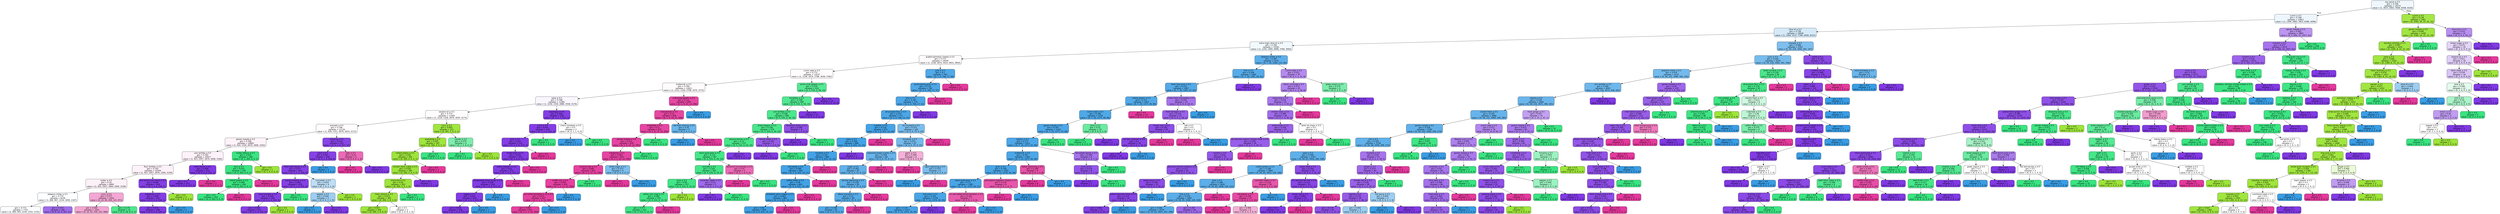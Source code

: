 digraph Tree {
node [shape=box, style="filled, rounded", color="black", fontname=helvetica] ;
edge [fontname=helvetica] ;
0 [label=<soy sauce &le; 0.5<br/>gini = 0.766<br/>samples = 24272<br/>value = [1, 2672, 3003, 7838, 6438, 4320]>, fillcolor="#eff7fd"] ;
1 [label=<cumin &le; 0.5<br/>gini = 0.748<br/>samples = 22811<br/>value = [1, 1309, 2983, 7823, 6396, 4299]>, fillcolor="#eef6fd"] ;
0 -> 1 [labeldistance=2.5, labelangle=45, headlabel="True"] ;
2 [label=<olive oil &le; 0.5<br/>gini = 0.736<br/>samples = 19928<br/>value = [1, 1304, 2137, 7790, 4459, 4237]>, fillcolor="#d4eaf9"] ;
1 -> 2 ;
3 [label=<extra-virgin olive oil &le; 0.5<br/>gini = 0.765<br/>samples = 15561<br/>value = [1, 1245, 1909, 4698, 3768, 3940]>, fillcolor="#f2f9fd"] ;
2 -> 3 ;
4 [label=<grated parmesan cheese &le; 0.5<br/>gini = 0.772<br/>samples = 14030<br/>value = [1, 1238, 1874, 3414, 3653, 3850]>, fillcolor="#fffbfd"] ;
3 -> 4 ;
5 [label=<cumin seed &le; 0.5<br/>gini = 0.772<br/>samples = 13237<br/>value = [1, 1236, 1874, 2708, 3636, 3782]>, fillcolor="#fffcfe"] ;
4 -> 5 ;
6 [label=<buttermilk &le; 0.5<br/>gini = 0.764<br/>samples = 12621<br/>value = [1, 1231, 1339, 2708, 3570, 3772]>, fillcolor="#fefbfd"] ;
5 -> 6 ;
7 [label=<salsa &le; 0.5<br/>gini = 0.768<br/>samples = 11981<br/>value = [1, 1230, 1330, 2686, 3558, 3176]>, fillcolor="#faf6fe"] ;
6 -> 7 ;
8 [label=<sesame oil &le; 0.5<br/>gini = 0.773<br/>samples = 11445<br/>value = [1, 1229, 1328, 2679, 3035, 3173]>, fillcolor="#fffcfd"] ;
7 -> 8 ;
9 [label=<avocado &le; 0.5<br/>gini = 0.766<br/>samples = 11134<br/>value = [1, 928, 1321, 2679, 3033, 3172]>, fillcolor="#fffcfd"] ;
8 -> 9 ;
10 [label=<garam masala &le; 0.5<br/>gini = 0.768<br/>samples = 10683<br/>value = [1, 924, 1320, 2670, 2606, 3162]>, fillcolor="#fdf3f9"] ;
9 -> 10 ;
11 [label=<corn tortillas &le; 0.5<br/>gini = 0.762<br/>samples = 10417<br/>value = [1, 923, 1057, 2670, 2606, 3160]>, fillcolor="#fdf2f9"] ;
10 -> 11 ;
12 [label=<flour tortillas &le; 0.5<br/>gini = 0.762<br/>samples = 10104<br/>value = [1, 923, 1057, 2670, 2294, 3159]>, fillcolor="#fdf2f9"] ;
11 -> 12 ;
13 [label=<butter &le; 0.5<br/>gini = 0.76<br/>samples = 9800<br/>value = [1, 920, 1057, 2664, 2000, 3158]>, fillcolor="#fdf1f8"] ;
12 -> 13 ;
14 [label=<jalapeno chilies &le; 0.5<br/>gini = 0.774<br/>samples = 8146<br/>value = [1, 898, 967, 2234, 1859, 2187]>, fillcolor="#fdfeff"] ;
13 -> 14 ;
15 [label=<gini = 0.773<br/>samples = 7751<br/>value = [1, 890, 943, 2230, 1552, 2135]>, fillcolor="#fcfdff"] ;
14 -> 15 ;
16 [label=<gini = 0.374<br/>samples = 395<br/>value = [0, 8, 24, 4, 307, 52]>, fillcolor="#a16cec"] ;
14 -> 16 ;
17 [label=<curry &le; 0.5<br/>gini = 0.577<br/>samples = 1654<br/>value = [0, 22, 90, 430, 141, 971]>, fillcolor="#f4a7d4"] ;
13 -> 17 ;
18 [label=<gini = 0.565<br/>samples = 1623<br/>value = [0, 22, 62, 430, 141, 968]>, fillcolor="#f3a6d3"] ;
17 -> 18 ;
19 [label=<gini = 0.175<br/>samples = 31<br/>value = [0, 0, 28, 0, 0, 3]>, fillcolor="#4ee88e"] ;
17 -> 19 ;
20 [label=<low sodium soy sauce &le; 0.5<br/>gini = 0.064<br/>samples = 304<br/>value = [0, 3, 0, 6, 294, 1]>, fillcolor="#8540e6"] ;
12 -> 20 ;
21 [label=<pepperoni &le; 0.5<br/>gini = 0.046<br/>samples = 301<br/>value = [0, 0, 0, 6, 294, 1]>, fillcolor="#843ee6"] ;
20 -> 21 ;
22 [label=<gini = 0.033<br/>samples = 299<br/>value = [0, 0, 0, 4, 294, 1]>, fillcolor="#833ce5"] ;
21 -> 22 ;
23 [label=<gini = 0.0<br/>samples = 2<br/>value = [0, 0, 0, 2, 0, 0]>, fillcolor="#399de5"] ;
21 -> 23 ;
24 [label=<gini = 0.0<br/>samples = 3<br/>value = [0, 3, 0, 0, 0, 0]>, fillcolor="#9de539"] ;
20 -> 24 ;
25 [label=<fresh thyme &le; 0.5<br/>gini = 0.006<br/>samples = 313<br/>value = [0, 0, 0, 0, 312, 1]>, fillcolor="#813ae5"] ;
11 -> 25 ;
26 [label=<gini = 0.0<br/>samples = 312<br/>value = [0, 0, 0, 0, 312, 0]>, fillcolor="#8139e5"] ;
25 -> 26 ;
27 [label=<gini = 0.0<br/>samples = 1<br/>value = [0, 0, 0, 0, 0, 1]>, fillcolor="#e5399d"] ;
25 -> 27 ;
28 [label=<butter lettuce &le; 0.5<br/>gini = 0.022<br/>samples = 266<br/>value = [0, 1, 263, 0, 0, 2]>, fillcolor="#3be582"] ;
10 -> 28 ;
29 [label=<okra &le; 0.5<br/>gini = 0.015<br/>samples = 265<br/>value = [0, 0, 263, 0, 0, 2]>, fillcolor="#3be582"] ;
28 -> 29 ;
30 [label=<collard greens &le; 0.5<br/>gini = 0.008<br/>samples = 264<br/>value = [0, 0, 263, 0, 0, 1]>, fillcolor="#3ae581"] ;
29 -> 30 ;
31 [label=<gini = 0.0<br/>samples = 263<br/>value = [0, 0, 263, 0, 0, 0]>, fillcolor="#39e581"] ;
30 -> 31 ;
32 [label=<gini = 0.0<br/>samples = 1<br/>value = [0, 0, 0, 0, 0, 1]>, fillcolor="#e5399d"] ;
30 -> 32 ;
33 [label=<gini = 0.0<br/>samples = 1<br/>value = [0, 0, 0, 0, 0, 1]>, fillcolor="#e5399d"] ;
29 -> 33 ;
34 [label=<gini = 0.0<br/>samples = 1<br/>value = [0, 1, 0, 0, 0, 0]>, fillcolor="#9de539"] ;
28 -> 34 ;
35 [label=<dressing &le; 0.5<br/>gini = 0.103<br/>samples = 451<br/>value = [0, 4, 1, 9, 427, 10]>, fillcolor="#8844e6"] ;
9 -> 35 ;
36 [label=<basil &le; 0.5<br/>gini = 0.087<br/>samples = 446<br/>value = [0, 4, 1, 9, 426, 6]>, fillcolor="#8742e6"] ;
35 -> 36 ;
37 [label=<fresh basil leaves &le; 0.5<br/>gini = 0.075<br/>samples = 443<br/>value = [0, 4, 1, 6, 426, 6]>, fillcolor="#8641e6"] ;
36 -> 37 ;
38 [label=<mango chutney &le; 0.5<br/>gini = 0.062<br/>samples = 439<br/>value = [0, 3, 1, 4, 425, 6]>, fillcolor="#853fe6"] ;
37 -> 38 ;
39 [label=<navel oranges &le; 0.5<br/>gini = 0.058<br/>samples = 438<br/>value = [0, 3, 0, 4, 425, 6]>, fillcolor="#853fe6"] ;
38 -> 39 ;
40 [label=<gini = 0.054<br/>samples = 437<br/>value = [0, 2, 0, 4, 425, 6]>, fillcolor="#853fe6"] ;
39 -> 40 ;
41 [label=<gini = 0.0<br/>samples = 1<br/>value = [0, 1, 0, 0, 0, 0]>, fillcolor="#9de539"] ;
39 -> 41 ;
42 [label=<gini = 0.0<br/>samples = 1<br/>value = [0, 0, 1, 0, 0, 0]>, fillcolor="#39e581"] ;
38 -> 42 ;
43 [label=<cucumber &le; 0.5<br/>gini = 0.625<br/>samples = 4<br/>value = [0, 1, 0, 2, 1, 0]>, fillcolor="#bddef6"] ;
37 -> 43 ;
44 [label=<pepper &le; 0.5<br/>gini = 0.444<br/>samples = 3<br/>value = [0, 0, 0, 2, 1, 0]>, fillcolor="#9ccef2"] ;
43 -> 44 ;
45 [label=<gini = 0.0<br/>samples = 2<br/>value = [0, 0, 0, 2, 0, 0]>, fillcolor="#399de5"] ;
44 -> 45 ;
46 [label=<gini = 0.0<br/>samples = 1<br/>value = [0, 0, 0, 0, 1, 0]>, fillcolor="#8139e5"] ;
44 -> 46 ;
47 [label=<gini = 0.0<br/>samples = 1<br/>value = [0, 1, 0, 0, 0, 0]>, fillcolor="#9de539"] ;
43 -> 47 ;
48 [label=<gini = 0.0<br/>samples = 3<br/>value = [0, 0, 0, 3, 0, 0]>, fillcolor="#399de5"] ;
36 -> 48 ;
49 [label=<slaw &le; 0.5<br/>gini = 0.32<br/>samples = 5<br/>value = [0, 0, 0, 0, 1, 4]>, fillcolor="#ec6ab6"] ;
35 -> 49 ;
50 [label=<gini = 0.0<br/>samples = 4<br/>value = [0, 0, 0, 0, 0, 4]>, fillcolor="#e5399d"] ;
49 -> 50 ;
51 [label=<gini = 0.0<br/>samples = 1<br/>value = [0, 0, 0, 0, 1, 0]>, fillcolor="#8139e5"] ;
49 -> 51 ;
52 [label=<curry &le; 0.5<br/>gini = 0.063<br/>samples = 311<br/>value = [0, 301, 7, 0, 2, 1]>, fillcolor="#a0e640"] ;
8 -> 52 ;
53 [label=<asafoetida &le; 0.5<br/>gini = 0.045<br/>samples = 307<br/>value = [0, 300, 4, 0, 2, 1]>, fillcolor="#9fe63e"] ;
52 -> 53 ;
54 [label=<collard greens &le; 0.5<br/>gini = 0.032<br/>samples = 305<br/>value = [0, 300, 2, 0, 2, 1]>, fillcolor="#9fe53c"] ;
53 -> 54 ;
55 [label=<chicken stock cubes &le; 0.5<br/>gini = 0.026<br/>samples = 304<br/>value = [0, 300, 2, 0, 2, 0]>, fillcolor="#9ee53c"] ;
54 -> 55 ;
56 [label=<chana dal &le; 0.5<br/>gini = 0.02<br/>samples = 303<br/>value = [0, 300, 2, 0, 1, 0]>, fillcolor="#9ee53b"] ;
55 -> 56 ;
57 [label=<fresh cilantro &le; 0.5<br/>gini = 0.013<br/>samples = 302<br/>value = [0, 300, 1, 0, 1, 0]>, fillcolor="#9ee53a"] ;
56 -> 57 ;
58 [label=<gini = 0.007<br/>samples = 300<br/>value = [0, 299, 1, 0, 0, 0]>, fillcolor="#9de53a"] ;
57 -> 58 ;
59 [label=<gini = 0.5<br/>samples = 2<br/>value = [0, 1, 0, 0, 1, 0]>, fillcolor="#ffffff"] ;
57 -> 59 ;
60 [label=<gini = 0.0<br/>samples = 1<br/>value = [0, 0, 1, 0, 0, 0]>, fillcolor="#39e581"] ;
56 -> 60 ;
61 [label=<gini = 0.0<br/>samples = 1<br/>value = [0, 0, 0, 0, 1, 0]>, fillcolor="#8139e5"] ;
55 -> 61 ;
62 [label=<gini = 0.0<br/>samples = 1<br/>value = [0, 0, 0, 0, 0, 1]>, fillcolor="#e5399d"] ;
54 -> 62 ;
63 [label=<gini = 0.0<br/>samples = 2<br/>value = [0, 0, 2, 0, 0, 0]>, fillcolor="#39e581"] ;
53 -> 63 ;
64 [label=<carrots &le; 0.5<br/>gini = 0.375<br/>samples = 4<br/>value = [0, 1, 3, 0, 0, 0]>, fillcolor="#7beeab"] ;
52 -> 64 ;
65 [label=<gini = 0.0<br/>samples = 3<br/>value = [0, 0, 3, 0, 0, 0]>, fillcolor="#39e581"] ;
64 -> 65 ;
66 [label=<gini = 0.0<br/>samples = 1<br/>value = [0, 1, 0, 0, 0, 0]>, fillcolor="#9de539"] ;
64 -> 66 ;
67 [label=<asparagus &le; 0.5<br/>gini = 0.048<br/>samples = 536<br/>value = [0, 1, 2, 7, 523, 3]>, fillcolor="#843ee6"] ;
7 -> 67 ;
68 [label=<curry &le; 0.5<br/>gini = 0.041<br/>samples = 534<br/>value = [0, 1, 1, 6, 523, 3]>, fillcolor="#843de6"] ;
67 -> 68 ;
69 [label=<grits &le; 0.5<br/>gini = 0.037<br/>samples = 533<br/>value = [0, 1, 0, 6, 523, 3]>, fillcolor="#833de5"] ;
68 -> 69 ;
70 [label=<bread slices &le; 0.5<br/>gini = 0.033<br/>samples = 532<br/>value = [0, 1, 0, 6, 523, 2]>, fillcolor="#833ce5"] ;
69 -> 70 ;
71 [label=<yellow peppers &le; 0.5<br/>gini = 0.03<br/>samples = 531<br/>value = [0, 1, 0, 6, 523, 1]>, fillcolor="#833ce5"] ;
70 -> 71 ;
72 [label=<refrigerated pizza dough &le; 0.5<br/>gini = 0.026<br/>samples = 530<br/>value = [0, 1, 0, 6, 523, 0]>, fillcolor="#833ce5"] ;
71 -> 72 ;
73 [label=<veggie &le; 0.5<br/>gini = 0.022<br/>samples = 529<br/>value = [0, 1, 0, 5, 523, 0]>, fillcolor="#823be5"] ;
72 -> 73 ;
74 [label=<gini = 0.019<br/>samples = 528<br/>value = [0, 1, 0, 4, 523, 0]>, fillcolor="#823be5"] ;
73 -> 74 ;
75 [label=<gini = 0.0<br/>samples = 1<br/>value = [0, 0, 0, 1, 0, 0]>, fillcolor="#399de5"] ;
73 -> 75 ;
76 [label=<gini = 0.0<br/>samples = 1<br/>value = [0, 0, 0, 1, 0, 0]>, fillcolor="#399de5"] ;
72 -> 76 ;
77 [label=<gini = 0.0<br/>samples = 1<br/>value = [0, 0, 0, 0, 0, 1]>, fillcolor="#e5399d"] ;
71 -> 77 ;
78 [label=<gini = 0.0<br/>samples = 1<br/>value = [0, 0, 0, 0, 0, 1]>, fillcolor="#e5399d"] ;
70 -> 78 ;
79 [label=<gini = 0.0<br/>samples = 1<br/>value = [0, 0, 0, 0, 0, 1]>, fillcolor="#e5399d"] ;
69 -> 79 ;
80 [label=<gini = 0.0<br/>samples = 1<br/>value = [0, 0, 1, 0, 0, 0]>, fillcolor="#39e581"] ;
68 -> 80 ;
81 [label=<cherry tomatoes &le; 0.5<br/>gini = 0.5<br/>samples = 2<br/>value = [0, 0, 1, 1, 0, 0]>, fillcolor="#ffffff"] ;
67 -> 81 ;
82 [label=<gini = 0.0<br/>samples = 1<br/>value = [0, 0, 0, 1, 0, 0]>, fillcolor="#399de5"] ;
81 -> 82 ;
83 [label=<gini = 0.0<br/>samples = 1<br/>value = [0, 0, 1, 0, 0, 0]>, fillcolor="#39e581"] ;
81 -> 83 ;
84 [label=<unflavored gelatin &le; 0.5<br/>gini = 0.131<br/>samples = 640<br/>value = [0, 1, 9, 22, 12, 596]>, fillcolor="#e747a4"] ;
6 -> 84 ;
85 [label=<mascarpone &le; 0.5<br/>gini = 0.12<br/>samples = 636<br/>value = [0, 1, 9, 18, 12, 596]>, fillcolor="#e746a3"] ;
84 -> 85 ;
86 [label=<asafoetida &le; 0.5<br/>gini = 0.11<br/>samples = 631<br/>value = [0, 1, 9, 14, 12, 595]>, fillcolor="#e745a3"] ;
85 -> 86 ;
87 [label=<paneer cheese &le; 0.5<br/>gini = 0.101<br/>samples = 628<br/>value = [0, 1, 6, 14, 12, 595]>, fillcolor="#e644a2"] ;
86 -> 87 ;
88 [label=<margarine &le; 0.5<br/>gini = 0.093<br/>samples = 625<br/>value = [0, 1, 3, 14, 12, 595]>, fillcolor="#e643a2"] ;
87 -> 88 ;
89 [label=<coconut milk &le; 0.5<br/>gini = 0.084<br/>samples = 621<br/>value = [0, 1, 3, 11, 12, 594]>, fillcolor="#e642a1"] ;
88 -> 89 ;
90 [label=<muffin mix &le; 0.5<br/>gini = 0.078<br/>samples = 619<br/>value = [0, 1, 1, 11, 12, 594]>, fillcolor="#e641a1"] ;
89 -> 90 ;
91 [label=<sun-dried tomatoes in oil &le; 0.5<br/>gini = 0.073<br/>samples = 617<br/>value = [0, 1, 1, 9, 12, 594]>, fillcolor="#e641a1"] ;
90 -> 91 ;
92 [label=<gini = 0.067<br/>samples = 615<br/>value = [0, 1, 1, 7, 12, 594]>, fillcolor="#e640a0"] ;
91 -> 92 ;
93 [label=<gini = 0.0<br/>samples = 2<br/>value = [0, 0, 0, 2, 0, 0]>, fillcolor="#399de5"] ;
91 -> 93 ;
94 [label=<gini = 0.0<br/>samples = 2<br/>value = [0, 0, 0, 2, 0, 0]>, fillcolor="#399de5"] ;
90 -> 94 ;
95 [label=<gini = 0.0<br/>samples = 2<br/>value = [0, 0, 2, 0, 0, 0]>, fillcolor="#39e581"] ;
89 -> 95 ;
96 [label=<white sugar &le; 0.5<br/>gini = 0.375<br/>samples = 4<br/>value = [0, 0, 0, 3, 0, 1]>, fillcolor="#7bbeee"] ;
88 -> 96 ;
97 [label=<gini = 0.0<br/>samples = 1<br/>value = [0, 0, 0, 0, 0, 1]>, fillcolor="#e5399d"] ;
96 -> 97 ;
98 [label=<gini = 0.0<br/>samples = 3<br/>value = [0, 0, 0, 3, 0, 0]>, fillcolor="#399de5"] ;
96 -> 98 ;
99 [label=<gini = 0.0<br/>samples = 3<br/>value = [0, 0, 3, 0, 0, 0]>, fillcolor="#39e581"] ;
87 -> 99 ;
100 [label=<gini = 0.0<br/>samples = 3<br/>value = [0, 0, 3, 0, 0, 0]>, fillcolor="#39e581"] ;
86 -> 100 ;
101 [label=<red food coloring &le; 0.5<br/>gini = 0.32<br/>samples = 5<br/>value = [0, 0, 0, 4, 0, 1]>, fillcolor="#6ab6ec"] ;
85 -> 101 ;
102 [label=<gini = 0.0<br/>samples = 4<br/>value = [0, 0, 0, 4, 0, 0]>, fillcolor="#399de5"] ;
101 -> 102 ;
103 [label=<gini = 0.0<br/>samples = 1<br/>value = [0, 0, 0, 0, 0, 1]>, fillcolor="#e5399d"] ;
101 -> 103 ;
104 [label=<gini = 0.0<br/>samples = 4<br/>value = [0, 0, 0, 4, 0, 0]>, fillcolor="#399de5"] ;
84 -> 104 ;
105 [label=<ancho chile pepper &le; 0.5<br/>gini = 0.234<br/>samples = 616<br/>value = [0, 5, 535, 0, 66, 10]>, fillcolor="#56e994"] ;
5 -> 105 ;
106 [label=<tomatillos &le; 0.5<br/>gini = 0.198<br/>samples = 600<br/>value = [0, 5, 535, 0, 50, 10]>, fillcolor="#50e890"] ;
105 -> 106 ;
107 [label=<corn tortillas &le; 0.5<br/>gini = 0.168<br/>samples = 588<br/>value = [0, 5, 535, 0, 38, 10]>, fillcolor="#4ce88d"] ;
106 -> 107 ;
108 [label=<dried oregano &le; 0.5<br/>gini = 0.146<br/>samples = 579<br/>value = [0, 5, 534, 0, 30, 10]>, fillcolor="#49e78b"] ;
107 -> 108 ;
109 [label=<allspice berries &le; 0.5<br/>gini = 0.13<br/>samples = 572<br/>value = [0, 5, 533, 0, 24, 10]>, fillcolor="#47e78a"] ;
108 -> 109 ;
110 [label=<black-eyed peas &le; 0.5<br/>gini = 0.115<br/>samples = 567<br/>value = [0, 5, 533, 0, 19, 10]>, fillcolor="#45e789"] ;
109 -> 110 ;
111 [label=<avocado &le; 0.5<br/>gini = 0.103<br/>samples = 562<br/>value = [0, 5, 532, 0, 19, 6]>, fillcolor="#44e688"] ;
110 -> 111 ;
112 [label=<duck &le; 0.5<br/>gini = 0.09<br/>samples = 557<br/>value = [0, 5, 531, 0, 15, 6]>, fillcolor="#42e687"] ;
111 -> 112 ;
113 [label=<yellow corn meal &le; 0.5<br/>gini = 0.084<br/>samples = 555<br/>value = [0, 3, 531, 0, 15, 6]>, fillcolor="#42e687"] ;
112 -> 113 ;
114 [label=<gini = 0.077<br/>samples = 553<br/>value = [0, 3, 531, 0, 15, 4]>, fillcolor="#41e686"] ;
113 -> 114 ;
115 [label=<gini = 0.0<br/>samples = 2<br/>value = [0, 0, 0, 0, 0, 2]>, fillcolor="#e5399d"] ;
113 -> 115 ;
116 [label=<gini = 0.0<br/>samples = 2<br/>value = [0, 2, 0, 0, 0, 0]>, fillcolor="#9de539"] ;
112 -> 116 ;
117 [label=<coriander seeds &le; 0.5<br/>gini = 0.32<br/>samples = 5<br/>value = [0, 0, 1, 0, 4, 0]>, fillcolor="#a06aec"] ;
111 -> 117 ;
118 [label=<gini = 0.0<br/>samples = 4<br/>value = [0, 0, 0, 0, 4, 0]>, fillcolor="#8139e5"] ;
117 -> 118 ;
119 [label=<gini = 0.0<br/>samples = 1<br/>value = [0, 0, 1, 0, 0, 0]>, fillcolor="#39e581"] ;
117 -> 119 ;
120 [label=<tamarind concentrate &le; 0.5<br/>gini = 0.32<br/>samples = 5<br/>value = [0, 0, 1, 0, 0, 4]>, fillcolor="#ec6ab6"] ;
110 -> 120 ;
121 [label=<gini = 0.0<br/>samples = 4<br/>value = [0, 0, 0, 0, 0, 4]>, fillcolor="#e5399d"] ;
120 -> 121 ;
122 [label=<gini = 0.0<br/>samples = 1<br/>value = [0, 0, 1, 0, 0, 0]>, fillcolor="#39e581"] ;
120 -> 122 ;
123 [label=<gini = 0.0<br/>samples = 5<br/>value = [0, 0, 0, 0, 5, 0]>, fillcolor="#8139e5"] ;
109 -> 123 ;
124 [label=<fennel seeds &le; 0.5<br/>gini = 0.245<br/>samples = 7<br/>value = [0, 0, 1, 0, 6, 0]>, fillcolor="#965ae9"] ;
108 -> 124 ;
125 [label=<gini = 0.0<br/>samples = 6<br/>value = [0, 0, 0, 0, 6, 0]>, fillcolor="#8139e5"] ;
124 -> 125 ;
126 [label=<gini = 0.0<br/>samples = 1<br/>value = [0, 0, 1, 0, 0, 0]>, fillcolor="#39e581"] ;
124 -> 126 ;
127 [label=<cinnamon sticks &le; 0.5<br/>gini = 0.198<br/>samples = 9<br/>value = [0, 0, 1, 0, 8, 0]>, fillcolor="#9152e8"] ;
107 -> 127 ;
128 [label=<gini = 0.0<br/>samples = 8<br/>value = [0, 0, 0, 0, 8, 0]>, fillcolor="#8139e5"] ;
127 -> 128 ;
129 [label=<gini = 0.0<br/>samples = 1<br/>value = [0, 0, 1, 0, 0, 0]>, fillcolor="#39e581"] ;
127 -> 129 ;
130 [label=<gini = 0.0<br/>samples = 12<br/>value = [0, 0, 0, 0, 12, 0]>, fillcolor="#8139e5"] ;
106 -> 130 ;
131 [label=<gini = 0.0<br/>samples = 16<br/>value = [0, 0, 0, 0, 16, 0]>, fillcolor="#8139e5"] ;
105 -> 131 ;
132 [label=<grits &le; 0.5<br/>gini = 0.2<br/>samples = 793<br/>value = [0, 2, 0, 706, 17, 68]>, fillcolor="#51a9e8"] ;
4 -> 132 ;
133 [label=<quickcooking grits &le; 0.5<br/>gini = 0.179<br/>samples = 782<br/>value = [0, 2, 0, 706, 17, 57]>, fillcolor="#4ea7e8"] ;
132 -> 133 ;
134 [label=<lime &le; 0.5<br/>gini = 0.167<br/>samples = 776<br/>value = [0, 2, 0, 706, 17, 51]>, fillcolor="#4ca6e8"] ;
133 -> 134 ;
135 [label=<all-purpose flour &le; 0.5<br/>gini = 0.157<br/>samples = 771<br/>value = [0, 2, 0, 706, 12, 51]>, fillcolor="#4ba6e7"] ;
134 -> 135 ;
136 [label=<crawfish &le; 0.5<br/>gini = 0.114<br/>samples = 671<br/>value = [0, 2, 0, 631, 12, 26]>, fillcolor="#45a3e7"] ;
135 -> 136 ;
137 [label=<salsa &le; 0.5<br/>gini = 0.106<br/>samples = 668<br/>value = [0, 2, 0, 631, 12, 23]>, fillcolor="#44a3e6"] ;
136 -> 137 ;
138 [label=<mustard &le; 0.5<br/>gini = 0.101<br/>samples = 666<br/>value = [0, 2, 0, 631, 10, 23]>, fillcolor="#44a2e6"] ;
137 -> 138 ;
139 [label=<red potato &le; 0.5<br/>gini = 0.096<br/>samples = 664<br/>value = [0, 2, 0, 631, 10, 21]>, fillcolor="#43a2e6"] ;
138 -> 139 ;
140 [label=<catfish fillets &le; 0.5<br/>gini = 0.09<br/>samples = 662<br/>value = [0, 2, 0, 631, 10, 19]>, fillcolor="#43a2e6"] ;
139 -> 140 ;
141 [label=<shredded swiss cheese &le; 0.5<br/>gini = 0.085<br/>samples = 660<br/>value = [0, 2, 0, 631, 10, 17]>, fillcolor="#42a1e6"] ;
140 -> 141 ;
142 [label=<gini = 0.08<br/>samples = 658<br/>value = [0, 2, 0, 631, 10, 15]>, fillcolor="#41a1e6"] ;
141 -> 142 ;
143 [label=<gini = 0.0<br/>samples = 2<br/>value = [0, 0, 0, 0, 0, 2]>, fillcolor="#e5399d"] ;
141 -> 143 ;
144 [label=<gini = 0.0<br/>samples = 2<br/>value = [0, 0, 0, 0, 0, 2]>, fillcolor="#e5399d"] ;
140 -> 144 ;
145 [label=<gini = 0.0<br/>samples = 2<br/>value = [0, 0, 0, 0, 0, 2]>, fillcolor="#e5399d"] ;
139 -> 145 ;
146 [label=<gini = 0.0<br/>samples = 2<br/>value = [0, 0, 0, 0, 0, 2]>, fillcolor="#e5399d"] ;
138 -> 146 ;
147 [label=<gini = 0.0<br/>samples = 2<br/>value = [0, 0, 0, 0, 2, 0]>, fillcolor="#8139e5"] ;
137 -> 147 ;
148 [label=<gini = 0.0<br/>samples = 3<br/>value = [0, 0, 0, 0, 0, 3]>, fillcolor="#e5399d"] ;
136 -> 148 ;
149 [label=<dry mustard &le; 0.5<br/>gini = 0.375<br/>samples = 100<br/>value = [0, 0, 0, 75, 0, 25]>, fillcolor="#7bbeee"] ;
135 -> 149 ;
150 [label=<tomatoes &le; 0.5<br/>gini = 0.351<br/>samples = 97<br/>value = [0, 0, 0, 75, 0, 22]>, fillcolor="#73baed"] ;
149 -> 150 ;
151 [label=<seasoned bread crumbs &le; 0.5<br/>gini = 0.309<br/>samples = 89<br/>value = [0, 0, 0, 72, 0, 17]>, fillcolor="#68b4eb"] ;
150 -> 151 ;
152 [label=<sugar &le; 0.5<br/>gini = 0.285<br/>samples = 87<br/>value = [0, 0, 0, 72, 0, 15]>, fillcolor="#62b1ea"] ;
151 -> 152 ;
153 [label=<old bay seasoning &le; 0.5<br/>gini = 0.259<br/>samples = 85<br/>value = [0, 0, 0, 72, 0, 13]>, fillcolor="#5dafea"] ;
152 -> 153 ;
154 [label=<elbow macaroni &le; 0.5<br/>gini = 0.23<br/>samples = 83<br/>value = [0, 0, 0, 72, 0, 11]>, fillcolor="#57ace9"] ;
153 -> 154 ;
155 [label=<gini = 0.198<br/>samples = 81<br/>value = [0, 0, 0, 72, 0, 9]>, fillcolor="#52a9e8"] ;
154 -> 155 ;
156 [label=<gini = 0.0<br/>samples = 2<br/>value = [0, 0, 0, 0, 0, 2]>, fillcolor="#e5399d"] ;
154 -> 156 ;
157 [label=<gini = 0.0<br/>samples = 2<br/>value = [0, 0, 0, 0, 0, 2]>, fillcolor="#e5399d"] ;
153 -> 157 ;
158 [label=<gini = 0.0<br/>samples = 2<br/>value = [0, 0, 0, 0, 0, 2]>, fillcolor="#e5399d"] ;
152 -> 158 ;
159 [label=<gini = 0.0<br/>samples = 2<br/>value = [0, 0, 0, 0, 0, 2]>, fillcolor="#e5399d"] ;
151 -> 159 ;
160 [label=<garlic &le; 0.5<br/>gini = 0.469<br/>samples = 8<br/>value = [0, 0, 0, 3, 0, 5]>, fillcolor="#f5b0d8"] ;
150 -> 160 ;
161 [label=<gini = 0.0<br/>samples = 4<br/>value = [0, 0, 0, 0, 0, 4]>, fillcolor="#e5399d"] ;
160 -> 161 ;
162 [label=<cajun seasoning &le; 0.5<br/>gini = 0.375<br/>samples = 4<br/>value = [0, 0, 0, 3, 0, 1]>, fillcolor="#7bbeee"] ;
160 -> 162 ;
163 [label=<gini = 0.0<br/>samples = 3<br/>value = [0, 0, 0, 3, 0, 0]>, fillcolor="#399de5"] ;
162 -> 163 ;
164 [label=<gini = 0.0<br/>samples = 1<br/>value = [0, 0, 0, 0, 0, 1]>, fillcolor="#e5399d"] ;
162 -> 164 ;
165 [label=<gini = 0.0<br/>samples = 3<br/>value = [0, 0, 0, 0, 0, 3]>, fillcolor="#e5399d"] ;
149 -> 165 ;
166 [label=<gini = 0.0<br/>samples = 5<br/>value = [0, 0, 0, 0, 5, 0]>, fillcolor="#8139e5"] ;
134 -> 166 ;
167 [label=<gini = 0.0<br/>samples = 6<br/>value = [0, 0, 0, 0, 0, 6]>, fillcolor="#e5399d"] ;
133 -> 167 ;
168 [label=<gini = 0.0<br/>samples = 11<br/>value = [0, 0, 0, 0, 0, 11]>, fillcolor="#e5399d"] ;
132 -> 168 ;
169 [label=<jalapeno chilies &le; 0.5<br/>gini = 0.287<br/>samples = 1531<br/>value = [0, 7, 35, 1284, 115, 90]>, fillcolor="#5caeea"] ;
3 -> 169 ;
170 [label=<lime &le; 0.5<br/>gini = 0.248<br/>samples = 1484<br/>value = [0, 7, 30, 1281, 84, 82]>, fillcolor="#56abe9"] ;
169 -> 170 ;
171 [label=<fresh lime juice &le; 0.5<br/>gini = 0.232<br/>samples = 1467<br/>value = [0, 7, 30, 1281, 67, 82]>, fillcolor="#54aae8"] ;
170 -> 171 ;
172 [label=<collard greens &le; 0.5<br/>gini = 0.212<br/>samples = 1443<br/>value = [0, 7, 30, 1277, 49, 80]>, fillcolor="#51a9e8"] ;
171 -> 172 ;
173 [label=<cumin seed &le; 0.5<br/>gini = 0.198<br/>samples = 1429<br/>value = [0, 7, 30, 1277, 49, 66]>, fillcolor="#4fa8e8"] ;
172 -> 173 ;
174 [label=<garam masala &le; 0.5<br/>gini = 0.187<br/>samples = 1419<br/>value = [0, 7, 22, 1277, 47, 66]>, fillcolor="#4ea7e8"] ;
173 -> 174 ;
175 [label=<cilantro &le; 0.5<br/>gini = 0.177<br/>samples = 1411<br/>value = [0, 7, 14, 1277, 47, 66]>, fillcolor="#4da7e8"] ;
174 -> 175 ;
176 [label=<buttermilk &le; 0.5<br/>gini = 0.167<br/>samples = 1402<br/>value = [0, 7, 12, 1277, 40, 66]>, fillcolor="#4ca6e7"] ;
175 -> 176 ;
177 [label=<grits &le; 0.5<br/>gini = 0.158<br/>samples = 1393<br/>value = [0, 7, 12, 1276, 40, 58]>, fillcolor="#4aa6e7"] ;
176 -> 177 ;
178 [label=<black-eyed peas &le; 0.5<br/>gini = 0.15<br/>samples = 1385<br/>value = [0, 7, 12, 1275, 40, 51]>, fillcolor="#49a5e7"] ;
177 -> 178 ;
179 [label=<lime juice &le; 0.5<br/>gini = 0.143<br/>samples = 1378<br/>value = [0, 7, 12, 1274, 40, 45]>, fillcolor="#48a5e7"] ;
178 -> 179 ;
180 [label=<gini = 0.137<br/>samples = 1373<br/>value = [0, 7, 12, 1274, 35, 45]>, fillcolor="#48a4e7"] ;
179 -> 180 ;
181 [label=<gini = 0.0<br/>samples = 5<br/>value = [0, 0, 0, 0, 5, 0]>, fillcolor="#8139e5"] ;
179 -> 181 ;
182 [label=<no-salt-added diced tomatoes &le; 0.5<br/>gini = 0.245<br/>samples = 7<br/>value = [0, 0, 0, 1, 0, 6]>, fillcolor="#e95aad"] ;
178 -> 182 ;
183 [label=<gini = 0.0<br/>samples = 6<br/>value = [0, 0, 0, 0, 0, 6]>, fillcolor="#e5399d"] ;
182 -> 183 ;
184 [label=<gini = 0.0<br/>samples = 1<br/>value = [0, 0, 0, 1, 0, 0]>, fillcolor="#399de5"] ;
182 -> 184 ;
185 [label=<parmigiano reggiano cheese &le; 0.5<br/>gini = 0.219<br/>samples = 8<br/>value = [0, 0, 0, 1, 0, 7]>, fillcolor="#e955ab"] ;
177 -> 185 ;
186 [label=<gini = 0.0<br/>samples = 7<br/>value = [0, 0, 0, 0, 0, 7]>, fillcolor="#e5399d"] ;
185 -> 186 ;
187 [label=<gini = 0.0<br/>samples = 1<br/>value = [0, 0, 0, 1, 0, 0]>, fillcolor="#399de5"] ;
185 -> 187 ;
188 [label=<italian seasoning &le; 0.5<br/>gini = 0.198<br/>samples = 9<br/>value = [0, 0, 0, 1, 0, 8]>, fillcolor="#e852a9"] ;
176 -> 188 ;
189 [label=<gini = 0.0<br/>samples = 8<br/>value = [0, 0, 0, 0, 0, 8]>, fillcolor="#e5399d"] ;
188 -> 189 ;
190 [label=<gini = 0.0<br/>samples = 1<br/>value = [0, 0, 0, 1, 0, 0]>, fillcolor="#399de5"] ;
188 -> 190 ;
191 [label=<fenugreek leaves &le; 0.5<br/>gini = 0.346<br/>samples = 9<br/>value = [0, 0, 2, 0, 7, 0]>, fillcolor="#a572ec"] ;
175 -> 191 ;
192 [label=<curry &le; 0.5<br/>gini = 0.219<br/>samples = 8<br/>value = [0, 0, 1, 0, 7, 0]>, fillcolor="#9355e9"] ;
191 -> 192 ;
193 [label=<gini = 0.0<br/>samples = 7<br/>value = [0, 0, 0, 0, 7, 0]>, fillcolor="#8139e5"] ;
192 -> 193 ;
194 [label=<gini = 0.0<br/>samples = 1<br/>value = [0, 0, 1, 0, 0, 0]>, fillcolor="#39e581"] ;
192 -> 194 ;
195 [label=<gini = 0.0<br/>samples = 1<br/>value = [0, 0, 1, 0, 0, 0]>, fillcolor="#39e581"] ;
191 -> 195 ;
196 [label=<gini = 0.0<br/>samples = 8<br/>value = [0, 0, 8, 0, 0, 0]>, fillcolor="#39e581"] ;
174 -> 196 ;
197 [label=<clove &le; 0.5<br/>gini = 0.32<br/>samples = 10<br/>value = [0, 0, 8, 0, 2, 0]>, fillcolor="#6aeca0"] ;
173 -> 197 ;
198 [label=<gini = 0.0<br/>samples = 8<br/>value = [0, 0, 8, 0, 0, 0]>, fillcolor="#39e581"] ;
197 -> 198 ;
199 [label=<gini = 0.0<br/>samples = 2<br/>value = [0, 0, 0, 0, 2, 0]>, fillcolor="#8139e5"] ;
197 -> 199 ;
200 [label=<gini = 0.0<br/>samples = 14<br/>value = [0, 0, 0, 0, 0, 14]>, fillcolor="#e5399d"] ;
172 -> 200 ;
201 [label=<chees fresh mozzarella &le; 0.5<br/>gini = 0.403<br/>samples = 24<br/>value = [0, 0, 0, 4, 18, 2]>, fillcolor="#a774ed"] ;
171 -> 201 ;
202 [label=<fresh tarragon &le; 0.5<br/>gini = 0.314<br/>samples = 22<br/>value = [0, 0, 0, 2, 18, 2]>, fillcolor="#9a61ea"] ;
201 -> 202 ;
203 [label=<frozen corn &le; 0.5<br/>gini = 0.185<br/>samples = 20<br/>value = [0, 0, 0, 1, 18, 1]>, fillcolor="#8e4ee8"] ;
202 -> 203 ;
204 [label=<dri leav rosemari &le; 0.5<br/>gini = 0.1<br/>samples = 19<br/>value = [0, 0, 0, 1, 18, 0]>, fillcolor="#8844e6"] ;
203 -> 204 ;
205 [label=<gini = 0.0<br/>samples = 18<br/>value = [0, 0, 0, 0, 18, 0]>, fillcolor="#8139e5"] ;
204 -> 205 ;
206 [label=<gini = 0.0<br/>samples = 1<br/>value = [0, 0, 0, 1, 0, 0]>, fillcolor="#399de5"] ;
204 -> 206 ;
207 [label=<gini = 0.0<br/>samples = 1<br/>value = [0, 0, 0, 0, 0, 1]>, fillcolor="#e5399d"] ;
203 -> 207 ;
208 [label=<salt &le; 0.5<br/>gini = 0.5<br/>samples = 2<br/>value = [0, 0, 0, 1, 0, 1]>, fillcolor="#ffffff"] ;
202 -> 208 ;
209 [label=<gini = 0.0<br/>samples = 1<br/>value = [0, 0, 0, 0, 0, 1]>, fillcolor="#e5399d"] ;
208 -> 209 ;
210 [label=<gini = 0.0<br/>samples = 1<br/>value = [0, 0, 0, 1, 0, 0]>, fillcolor="#399de5"] ;
208 -> 210 ;
211 [label=<gini = 0.0<br/>samples = 2<br/>value = [0, 0, 0, 2, 0, 0]>, fillcolor="#399de5"] ;
201 -> 211 ;
212 [label=<gini = 0.0<br/>samples = 17<br/>value = [0, 0, 0, 0, 17, 0]>, fillcolor="#8139e5"] ;
170 -> 212 ;
213 [label=<cumin seed &le; 0.5<br/>gini = 0.521<br/>samples = 47<br/>value = [0, 0, 5, 3, 31, 8]>, fillcolor="#b58af0"] ;
169 -> 213 ;
214 [label=<stone- cornmeal &le; 0.5<br/>gini = 0.472<br/>samples = 43<br/>value = [0, 0, 2, 3, 30, 8]>, fillcolor="#b083ef"] ;
213 -> 214 ;
215 [label=<mayonaise &le; 0.5<br/>gini = 0.435<br/>samples = 41<br/>value = [0, 0, 2, 3, 30, 6]>, fillcolor="#a977ed"] ;
214 -> 215 ;
216 [label=<chicken stock &le; 0.5<br/>gini = 0.389<br/>samples = 39<br/>value = [0, 0, 2, 3, 30, 4]>, fillcolor="#a16cec"] ;
215 -> 216 ;
217 [label=<dried lentils &le; 0.5<br/>gini = 0.329<br/>samples = 37<br/>value = [0, 0, 1, 3, 30, 3]>, fillcolor="#9b62ea"] ;
216 -> 217 ;
218 [label=<fat free less sodium chicken broth &le; 0.5<br/>gini = 0.292<br/>samples = 36<br/>value = [0, 0, 0, 3, 30, 3]>, fillcolor="#985dea"] ;
217 -> 218 ;
219 [label=<tumeric &le; 0.5<br/>gini = 0.255<br/>samples = 35<br/>value = [0, 0, 0, 3, 30, 2]>, fillcolor="#9558e9"] ;
218 -> 219 ;
220 [label=<pecorino romano cheese &le; 0.5<br/>gini = 0.213<br/>samples = 34<br/>value = [0, 0, 0, 3, 30, 1]>, fillcolor="#9153e8"] ;
219 -> 220 ;
221 [label=<pasta sauce &le; 0.5<br/>gini = 0.169<br/>samples = 33<br/>value = [0, 0, 0, 2, 30, 1]>, fillcolor="#8d4ce8"] ;
220 -> 221 ;
222 [label=<pitted kalamata olives &le; 0.5<br/>gini = 0.119<br/>samples = 32<br/>value = [0, 0, 0, 1, 30, 1]>, fillcolor="#8946e7"] ;
221 -> 222 ;
223 [label=<gini = 0.062<br/>samples = 31<br/>value = [0, 0, 0, 0, 30, 1]>, fillcolor="#8540e6"] ;
222 -> 223 ;
224 [label=<gini = 0.0<br/>samples = 1<br/>value = [0, 0, 0, 1, 0, 0]>, fillcolor="#399de5"] ;
222 -> 224 ;
225 [label=<gini = 0.0<br/>samples = 1<br/>value = [0, 0, 0, 1, 0, 0]>, fillcolor="#399de5"] ;
221 -> 225 ;
226 [label=<gini = 0.0<br/>samples = 1<br/>value = [0, 0, 0, 1, 0, 0]>, fillcolor="#399de5"] ;
220 -> 226 ;
227 [label=<gini = 0.0<br/>samples = 1<br/>value = [0, 0, 0, 0, 0, 1]>, fillcolor="#e5399d"] ;
219 -> 227 ;
228 [label=<gini = 0.0<br/>samples = 1<br/>value = [0, 0, 0, 0, 0, 1]>, fillcolor="#e5399d"] ;
218 -> 228 ;
229 [label=<gini = 0.0<br/>samples = 1<br/>value = [0, 0, 1, 0, 0, 0]>, fillcolor="#39e581"] ;
217 -> 229 ;
230 [label=<lamb rib chops &le; 0.5<br/>gini = 0.5<br/>samples = 2<br/>value = [0, 0, 1, 0, 0, 1]>, fillcolor="#ffffff"] ;
216 -> 230 ;
231 [label=<gini = 0.0<br/>samples = 1<br/>value = [0, 0, 0, 0, 0, 1]>, fillcolor="#e5399d"] ;
230 -> 231 ;
232 [label=<gini = 0.0<br/>samples = 1<br/>value = [0, 0, 1, 0, 0, 0]>, fillcolor="#39e581"] ;
230 -> 232 ;
233 [label=<gini = 0.0<br/>samples = 2<br/>value = [0, 0, 0, 0, 0, 2]>, fillcolor="#e5399d"] ;
215 -> 233 ;
234 [label=<gini = 0.0<br/>samples = 2<br/>value = [0, 0, 0, 0, 0, 2]>, fillcolor="#e5399d"] ;
214 -> 234 ;
235 [label=<green onions &le; 0.5<br/>gini = 0.375<br/>samples = 4<br/>value = [0, 0, 3, 0, 1, 0]>, fillcolor="#7beeab"] ;
213 -> 235 ;
236 [label=<gini = 0.0<br/>samples = 3<br/>value = [0, 0, 3, 0, 0, 0]>, fillcolor="#39e581"] ;
235 -> 236 ;
237 [label=<gini = 0.0<br/>samples = 1<br/>value = [0, 0, 0, 0, 1, 0]>, fillcolor="#8139e5"] ;
235 -> 237 ;
238 [label=<avocado &le; 0.5<br/>gini = 0.466<br/>samples = 4367<br/>value = [0, 59, 228, 3092, 691, 297]>, fillcolor="#7ebfee"] ;
2 -> 238 ;
239 [label=<curry &le; 0.5<br/>gini = 0.442<br/>samples = 4226<br/>value = [0, 59, 228, 3082, 561, 296]>, fillcolor="#77bced"] ;
238 -> 239 ;
240 [label=<jalapeno chilies &le; 0.5<br/>gini = 0.419<br/>samples = 4131<br/>value = [0, 58, 141, 3080, 560, 292]>, fillcolor="#73baed"] ;
239 -> 240 ;
241 [label=<corn tortillas &le; 0.5<br/>gini = 0.392<br/>samples = 4002<br/>value = [0, 58, 134, 3071, 458, 281]>, fillcolor="#6db7ec"] ;
240 -> 241 ;
242 [label=<cilantro &le; 0.5<br/>gini = 0.376<br/>samples = 3940<br/>value = [0, 58, 134, 3071, 396, 281]>, fillcolor="#6ab5eb"] ;
241 -> 242 ;
243 [label=<cilantro fresh &le; 0.5<br/>gini = 0.355<br/>samples = 3866<br/>value = [0, 56, 112, 3069, 349, 280]>, fillcolor="#66b3eb"] ;
242 -> 243 ;
244 [label=<garam masala &le; 0.5<br/>gini = 0.336<br/>samples = 3790<br/>value = [0, 56, 102, 3060, 299, 273]>, fillcolor="#62b1ea"] ;
243 -> 244 ;
245 [label=<chili &le; 0.5<br/>gini = 0.325<br/>samples = 3756<br/>value = [0, 56, 69, 3059, 299, 273]>, fillcolor="#61b1ea"] ;
244 -> 245 ;
246 [label=<salsa &le; 0.5<br/>gini = 0.309<br/>samples = 3703<br/>value = [0, 56, 65, 3054, 260, 268]>, fillcolor="#5eb0ea"] ;
245 -> 246 ;
247 [label=<collard greens &le; 0.5<br/>gini = 0.298<br/>samples = 3669<br/>value = [0, 56, 65, 3053, 229, 266]>, fillcolor="#5dafea"] ;
246 -> 247 ;
248 [label=<grits &le; 0.5<br/>gini = 0.286<br/>samples = 3630<br/>value = [0, 56, 65, 3048, 229, 232]>, fillcolor="#5baee9"] ;
247 -> 248 ;
249 [label=<lime &le; 0.5<br/>gini = 0.278<br/>samples = 3607<br/>value = [0, 56, 65, 3048, 229, 209]>, fillcolor="#5aade9"] ;
248 -> 249 ;
250 [label=<gini = 0.268<br/>samples = 3579<br/>value = [0, 55, 62, 3047, 207, 208]>, fillcolor="#58ace9"] ;
249 -> 250 ;
251 [label=<gini = 0.367<br/>samples = 28<br/>value = [0, 1, 3, 1, 22, 1]>, fillcolor="#9f69eb"] ;
249 -> 251 ;
252 [label=<gini = 0.0<br/>samples = 23<br/>value = [0, 0, 0, 0, 0, 23]>, fillcolor="#e5399d"] ;
248 -> 252 ;
253 [label=<cannellini beans &le; 0.5<br/>gini = 0.224<br/>samples = 39<br/>value = [0, 0, 0, 5, 0, 34]>, fillcolor="#e956ab"] ;
247 -> 253 ;
254 [label=<red pepper &le; 0.5<br/>gini = 0.149<br/>samples = 37<br/>value = [0, 0, 0, 3, 0, 34]>, fillcolor="#e74aa6"] ;
253 -> 254 ;
255 [label=<gini = 0.0<br/>samples = 29<br/>value = [0, 0, 0, 0, 0, 29]>, fillcolor="#e5399d"] ;
254 -> 255 ;
256 [label=<gini = 0.469<br/>samples = 8<br/>value = [0, 0, 0, 3, 0, 5]>, fillcolor="#f5b0d8"] ;
254 -> 256 ;
257 [label=<gini = 0.0<br/>samples = 2<br/>value = [0, 0, 0, 2, 0, 0]>, fillcolor="#399de5"] ;
253 -> 257 ;
258 [label=<green lentil &le; 0.5<br/>gini = 0.164<br/>samples = 34<br/>value = [0, 0, 0, 1, 31, 2]>, fillcolor="#8d4ce7"] ;
246 -> 258 ;
259 [label=<2% reduced-fat milk &le; 0.5<br/>gini = 0.114<br/>samples = 33<br/>value = [0, 0, 0, 0, 31, 2]>, fillcolor="#8946e7"] ;
258 -> 259 ;
260 [label=<lemon zest &le; 0.5<br/>gini = 0.061<br/>samples = 32<br/>value = [0, 0, 0, 0, 31, 1]>, fillcolor="#853fe6"] ;
259 -> 260 ;
261 [label=<gini = 0.0<br/>samples = 31<br/>value = [0, 0, 0, 0, 31, 0]>, fillcolor="#8139e5"] ;
260 -> 261 ;
262 [label=<gini = 0.0<br/>samples = 1<br/>value = [0, 0, 0, 0, 0, 1]>, fillcolor="#e5399d"] ;
260 -> 262 ;
263 [label=<gini = 0.0<br/>samples = 1<br/>value = [0, 0, 0, 0, 0, 1]>, fillcolor="#e5399d"] ;
259 -> 263 ;
264 [label=<gini = 0.0<br/>samples = 1<br/>value = [0, 0, 0, 1, 0, 0]>, fillcolor="#399de5"] ;
258 -> 264 ;
265 [label=<mustard &le; 0.5<br/>gini = 0.435<br/>samples = 53<br/>value = [0, 0, 4, 5, 39, 5]>, fillcolor="#a673ed"] ;
245 -> 265 ;
266 [label=<ginger &le; 0.5<br/>gini = 0.374<br/>samples = 50<br/>value = [0, 0, 4, 5, 39, 2]>, fillcolor="#a069eb"] ;
265 -> 266 ;
267 [label=<tomato sauce &le; 0.5<br/>gini = 0.326<br/>samples = 48<br/>value = [0, 0, 2, 5, 39, 2]>, fillcolor="#9b62ea"] ;
266 -> 267 ;
268 [label=<paprika &le; 0.5<br/>gini = 0.279<br/>samples = 45<br/>value = [0, 0, 2, 3, 38, 2]>, fillcolor="#965ae9"] ;
267 -> 268 ;
269 [label=<gini = 0.219<br/>samples = 42<br/>value = [0, 0, 2, 1, 37, 2]>, fillcolor="#9152e8"] ;
268 -> 269 ;
270 [label=<gini = 0.444<br/>samples = 3<br/>value = [0, 0, 0, 2, 1, 0]>, fillcolor="#9ccef2"] ;
268 -> 270 ;
271 [label=<hot sauce &le; 0.5<br/>gini = 0.444<br/>samples = 3<br/>value = [0, 0, 0, 2, 1, 0]>, fillcolor="#9ccef2"] ;
267 -> 271 ;
272 [label=<gini = 0.0<br/>samples = 2<br/>value = [0, 0, 0, 2, 0, 0]>, fillcolor="#399de5"] ;
271 -> 272 ;
273 [label=<gini = 0.0<br/>samples = 1<br/>value = [0, 0, 0, 0, 1, 0]>, fillcolor="#8139e5"] ;
271 -> 273 ;
274 [label=<gini = 0.0<br/>samples = 2<br/>value = [0, 0, 2, 0, 0, 0]>, fillcolor="#39e581"] ;
266 -> 274 ;
275 [label=<gini = 0.0<br/>samples = 3<br/>value = [0, 0, 0, 0, 0, 3]>, fillcolor="#e5399d"] ;
265 -> 275 ;
276 [label=<jeera &le; 0.5<br/>gini = 0.057<br/>samples = 34<br/>value = [0, 0, 33, 1, 0, 0]>, fillcolor="#3fe685"] ;
244 -> 276 ;
277 [label=<gini = 0.0<br/>samples = 33<br/>value = [0, 0, 33, 0, 0, 0]>, fillcolor="#39e581"] ;
276 -> 277 ;
278 [label=<gini = 0.0<br/>samples = 1<br/>value = [0, 0, 0, 1, 0, 0]>, fillcolor="#399de5"] ;
276 -> 278 ;
279 [label=<cumin seed &le; 0.5<br/>gini = 0.527<br/>samples = 76<br/>value = [0, 0, 10, 9, 50, 7]>, fillcolor="#b387ef"] ;
243 -> 279 ;
280 [label=<Madras curry &le; 0.5<br/>gini = 0.497<br/>samples = 73<br/>value = [0, 0, 7, 9, 50, 7]>, fillcolor="#ae80ee"] ;
279 -> 280 ;
281 [label=<garam masala &le; 0.5<br/>gini = 0.46<br/>samples = 70<br/>value = [0, 0, 4, 9, 50, 7]>, fillcolor="#aa7aee"] ;
280 -> 281 ;
282 [label=<coriander &le; 0.5<br/>gini = 0.43<br/>samples = 68<br/>value = [0, 0, 2, 9, 50, 7]>, fillcolor="#a775ed"] ;
281 -> 282 ;
283 [label=<okra pods &le; 0.5<br/>gini = 0.396<br/>samples = 66<br/>value = [0, 0, 0, 9, 50, 7]>, fillcolor="#a471ec"] ;
282 -> 283 ;
284 [label=<fresh basil &le; 0.5<br/>gini = 0.364<br/>samples = 64<br/>value = [0, 0, 0, 9, 50, 5]>, fillcolor="#a16bec"] ;
283 -> 284 ;
285 [label=<gini = 0.33<br/>samples = 62<br/>value = [0, 0, 0, 7, 50, 5]>, fillcolor="#9c64eb"] ;
284 -> 285 ;
286 [label=<gini = 0.0<br/>samples = 2<br/>value = [0, 0, 0, 2, 0, 0]>, fillcolor="#399de5"] ;
284 -> 286 ;
287 [label=<gini = 0.0<br/>samples = 2<br/>value = [0, 0, 0, 0, 0, 2]>, fillcolor="#e5399d"] ;
283 -> 287 ;
288 [label=<gini = 0.0<br/>samples = 2<br/>value = [0, 0, 2, 0, 0, 0]>, fillcolor="#39e581"] ;
282 -> 288 ;
289 [label=<gini = 0.0<br/>samples = 2<br/>value = [0, 0, 2, 0, 0, 0]>, fillcolor="#39e581"] ;
281 -> 289 ;
290 [label=<gini = 0.0<br/>samples = 3<br/>value = [0, 0, 3, 0, 0, 0]>, fillcolor="#39e581"] ;
280 -> 290 ;
291 [label=<gini = 0.0<br/>samples = 3<br/>value = [0, 0, 3, 0, 0, 0]>, fillcolor="#39e581"] ;
279 -> 291 ;
292 [label=<fresh ginger &le; 0.5<br/>gini = 0.507<br/>samples = 74<br/>value = [0, 2, 22, 2, 47, 1]>, fillcolor="#c2a0f2"] ;
242 -> 292 ;
293 [label=<garam masala &le; 0.5<br/>gini = 0.423<br/>samples = 64<br/>value = [0, 2, 12, 2, 47, 1]>, fillcolor="#aa7aee"] ;
292 -> 293 ;
294 [label=<ginger &le; 0.5<br/>gini = 0.366<br/>samples = 60<br/>value = [0, 2, 8, 2, 47, 1]>, fillcolor="#a06aec"] ;
293 -> 294 ;
295 [label=<cauliflower &le; 0.5<br/>gini = 0.307<br/>samples = 57<br/>value = [0, 1, 6, 2, 47, 1]>, fillcolor="#9a60ea"] ;
294 -> 295 ;
296 [label=<cumin seed &le; 0.5<br/>gini = 0.262<br/>samples = 55<br/>value = [0, 1, 4, 2, 47, 1]>, fillcolor="#9558e9"] ;
295 -> 296 ;
297 [label=<instant rice &le; 0.5<br/>gini = 0.214<br/>samples = 52<br/>value = [0, 1, 2, 2, 46, 1]>, fillcolor="#9051e8"] ;
296 -> 297 ;
298 [label=<yardlong beans &le; 0.5<br/>gini = 0.183<br/>samples = 51<br/>value = [0, 1, 2, 2, 46, 0]>, fillcolor="#8e4de8"] ;
297 -> 298 ;
299 [label=<gini = 0.15<br/>samples = 50<br/>value = [0, 0, 2, 2, 46, 0]>, fillcolor="#8c49e7"] ;
298 -> 299 ;
300 [label=<gini = 0.0<br/>samples = 1<br/>value = [0, 1, 0, 0, 0, 0]>, fillcolor="#9de539"] ;
298 -> 300 ;
301 [label=<gini = 0.0<br/>samples = 1<br/>value = [0, 0, 0, 0, 0, 1]>, fillcolor="#e5399d"] ;
297 -> 301 ;
302 [label=<pepper &le; 0.5<br/>gini = 0.444<br/>samples = 3<br/>value = [0, 0, 2, 0, 1, 0]>, fillcolor="#9cf2c0"] ;
296 -> 302 ;
303 [label=<gini = 0.0<br/>samples = 2<br/>value = [0, 0, 2, 0, 0, 0]>, fillcolor="#39e581"] ;
302 -> 303 ;
304 [label=<gini = 0.0<br/>samples = 1<br/>value = [0, 0, 0, 0, 1, 0]>, fillcolor="#8139e5"] ;
302 -> 304 ;
305 [label=<gini = 0.0<br/>samples = 2<br/>value = [0, 0, 2, 0, 0, 0]>, fillcolor="#39e581"] ;
295 -> 305 ;
306 [label=<Sriracha &le; 0.5<br/>gini = 0.444<br/>samples = 3<br/>value = [0, 1, 2, 0, 0, 0]>, fillcolor="#9cf2c0"] ;
294 -> 306 ;
307 [label=<gini = 0.0<br/>samples = 2<br/>value = [0, 0, 2, 0, 0, 0]>, fillcolor="#39e581"] ;
306 -> 307 ;
308 [label=<gini = 0.0<br/>samples = 1<br/>value = [0, 1, 0, 0, 0, 0]>, fillcolor="#9de539"] ;
306 -> 308 ;
309 [label=<gini = 0.0<br/>samples = 4<br/>value = [0, 0, 4, 0, 0, 0]>, fillcolor="#39e581"] ;
293 -> 309 ;
310 [label=<gini = 0.0<br/>samples = 10<br/>value = [0, 0, 10, 0, 0, 0]>, fillcolor="#39e581"] ;
292 -> 310 ;
311 [label=<gini = 0.0<br/>samples = 62<br/>value = [0, 0, 0, 0, 62, 0]>, fillcolor="#8139e5"] ;
241 -> 311 ;
312 [label=<garam masala &le; 0.5<br/>gini = 0.36<br/>samples = 129<br/>value = [0, 0, 7, 9, 102, 11]>, fillcolor="#9e66eb"] ;
240 -> 312 ;
313 [label=<fresh ginger root &le; 0.5<br/>gini = 0.321<br/>samples = 125<br/>value = [0, 0, 3, 9, 102, 11]>, fillcolor="#9a61ea"] ;
312 -> 313 ;
314 [label=<fresh lemon juice &le; 0.5<br/>gini = 0.299<br/>samples = 123<br/>value = [0, 0, 1, 9, 102, 11]>, fillcolor="#995eea"] ;
313 -> 314 ;
315 [label=<celery ribs &le; 0.5<br/>gini = 0.269<br/>samples = 119<br/>value = [0, 0, 1, 9, 101, 8]>, fillcolor="#9659e9"] ;
314 -> 315 ;
316 [label=<frozen whole kernel corn &le; 0.5<br/>gini = 0.246<br/>samples = 117<br/>value = [0, 0, 1, 9, 101, 6]>, fillcolor="#9456e9"] ;
315 -> 316 ;
317 [label=<fresh basil &le; 0.5<br/>gini = 0.221<br/>samples = 115<br/>value = [0, 0, 1, 9, 101, 4]>, fillcolor="#9253e8"] ;
316 -> 317 ;
318 [label=<curry paste &le; 0.5<br/>gini = 0.196<br/>samples = 113<br/>value = [0, 0, 1, 7, 101, 4]>, fillcolor="#8f4fe8"] ;
317 -> 318 ;
319 [label=<asparagus &le; 0.5<br/>gini = 0.182<br/>samples = 112<br/>value = [0, 0, 0, 7, 101, 4]>, fillcolor="#8e4ee8"] ;
318 -> 319 ;
320 [label=<fresh orange juice &le; 0.5<br/>gini = 0.167<br/>samples = 111<br/>value = [0, 0, 0, 7, 101, 3]>, fillcolor="#8d4ce8"] ;
319 -> 320 ;
321 [label=<gini = 0.153<br/>samples = 110<br/>value = [0, 0, 0, 7, 101, 2]>, fillcolor="#8c4ae7"] ;
320 -> 321 ;
322 [label=<gini = 0.0<br/>samples = 1<br/>value = [0, 0, 0, 0, 0, 1]>, fillcolor="#e5399d"] ;
320 -> 322 ;
323 [label=<gini = 0.0<br/>samples = 1<br/>value = [0, 0, 0, 0, 0, 1]>, fillcolor="#e5399d"] ;
319 -> 323 ;
324 [label=<gini = 0.0<br/>samples = 1<br/>value = [0, 0, 1, 0, 0, 0]>, fillcolor="#39e581"] ;
318 -> 324 ;
325 [label=<gini = 0.0<br/>samples = 2<br/>value = [0, 0, 0, 2, 0, 0]>, fillcolor="#399de5"] ;
317 -> 325 ;
326 [label=<gini = 0.0<br/>samples = 2<br/>value = [0, 0, 0, 0, 0, 2]>, fillcolor="#e5399d"] ;
316 -> 326 ;
327 [label=<gini = 0.0<br/>samples = 2<br/>value = [0, 0, 0, 0, 0, 2]>, fillcolor="#e5399d"] ;
315 -> 327 ;
328 [label=<fresh orange juice &le; 0.5<br/>gini = 0.375<br/>samples = 4<br/>value = [0, 0, 0, 0, 1, 3]>, fillcolor="#ee7bbe"] ;
314 -> 328 ;
329 [label=<gini = 0.0<br/>samples = 3<br/>value = [0, 0, 0, 0, 0, 3]>, fillcolor="#e5399d"] ;
328 -> 329 ;
330 [label=<gini = 0.0<br/>samples = 1<br/>value = [0, 0, 0, 0, 1, 0]>, fillcolor="#8139e5"] ;
328 -> 330 ;
331 [label=<gini = 0.0<br/>samples = 2<br/>value = [0, 0, 2, 0, 0, 0]>, fillcolor="#39e581"] ;
313 -> 331 ;
332 [label=<gini = 0.0<br/>samples = 4<br/>value = [0, 0, 4, 0, 0, 0]>, fillcolor="#39e581"] ;
312 -> 332 ;
333 [label=<dried currants &le; 0.5<br/>gini = 0.159<br/>samples = 95<br/>value = [0, 1, 87, 2, 1, 4]>, fillcolor="#4ae78c"] ;
239 -> 333 ;
334 [label=<all-purpose flour &le; 0.5<br/>gini = 0.124<br/>samples = 93<br/>value = [0, 1, 87, 2, 1, 2]>, fillcolor="#46e789"] ;
333 -> 334 ;
335 [label=<rice noodles &le; 0.5<br/>gini = 0.067<br/>samples = 87<br/>value = [0, 1, 84, 2, 0, 0]>, fillcolor="#40e685"] ;
334 -> 335 ;
336 [label=<dried thyme &le; 0.5<br/>gini = 0.045<br/>samples = 86<br/>value = [0, 0, 84, 2, 0, 0]>, fillcolor="#3ee684"] ;
335 -> 336 ;
337 [label=<fettucine &le; 0.5<br/>gini = 0.023<br/>samples = 85<br/>value = [0, 0, 84, 1, 0, 0]>, fillcolor="#3be582"] ;
336 -> 337 ;
338 [label=<gini = 0.0<br/>samples = 84<br/>value = [0, 0, 84, 0, 0, 0]>, fillcolor="#39e581"] ;
337 -> 338 ;
339 [label=<gini = 0.0<br/>samples = 1<br/>value = [0, 0, 0, 1, 0, 0]>, fillcolor="#399de5"] ;
337 -> 339 ;
340 [label=<gini = 0.0<br/>samples = 1<br/>value = [0, 0, 0, 1, 0, 0]>, fillcolor="#399de5"] ;
336 -> 340 ;
341 [label=<gini = 0.0<br/>samples = 1<br/>value = [0, 1, 0, 0, 0, 0]>, fillcolor="#9de539"] ;
335 -> 341 ;
342 [label=<cilantro fresh &le; 0.5<br/>gini = 0.611<br/>samples = 6<br/>value = [0, 0, 3, 0, 1, 2]>, fillcolor="#cef8e0"] ;
334 -> 342 ;
343 [label=<crabmeat &le; 0.5<br/>gini = 0.48<br/>samples = 5<br/>value = [0, 0, 3, 0, 0, 2]>, fillcolor="#bdf6d5"] ;
342 -> 343 ;
344 [label=<catfish fillets &le; 0.5<br/>gini = 0.375<br/>samples = 4<br/>value = [0, 0, 3, 0, 0, 1]>, fillcolor="#7beeab"] ;
343 -> 344 ;
345 [label=<gini = 0.0<br/>samples = 3<br/>value = [0, 0, 3, 0, 0, 0]>, fillcolor="#39e581"] ;
344 -> 345 ;
346 [label=<gini = 0.0<br/>samples = 1<br/>value = [0, 0, 0, 0, 0, 1]>, fillcolor="#e5399d"] ;
344 -> 346 ;
347 [label=<gini = 0.0<br/>samples = 1<br/>value = [0, 0, 0, 0, 0, 1]>, fillcolor="#e5399d"] ;
343 -> 347 ;
348 [label=<gini = 0.0<br/>samples = 1<br/>value = [0, 0, 0, 0, 1, 0]>, fillcolor="#8139e5"] ;
342 -> 348 ;
349 [label=<gini = 0.0<br/>samples = 2<br/>value = [0, 0, 0, 0, 0, 2]>, fillcolor="#e5399d"] ;
333 -> 349 ;
350 [label=<pasta &le; 0.5<br/>gini = 0.145<br/>samples = 141<br/>value = [0, 0, 0, 10, 130, 1]>, fillcolor="#8c4ae7"] ;
238 -> 350 ;
351 [label=<crawfish &le; 0.5<br/>gini = 0.098<br/>samples = 136<br/>value = [0, 0, 0, 6, 129, 1]>, fillcolor="#8844e6"] ;
350 -> 351 ;
352 [label=<capers &le; 0.5<br/>gini = 0.085<br/>samples = 135<br/>value = [0, 0, 0, 6, 129, 0]>, fillcolor="#8742e6"] ;
351 -> 352 ;
353 [label=<sunflower seeds &le; 0.5<br/>gini = 0.072<br/>samples = 134<br/>value = [0, 0, 0, 5, 129, 0]>, fillcolor="#8641e6"] ;
352 -> 353 ;
354 [label=<white pepper &le; 0.5<br/>gini = 0.058<br/>samples = 133<br/>value = [0, 0, 0, 4, 129, 0]>, fillcolor="#853fe6"] ;
353 -> 354 ;
355 [label=<smoked turkey breast &le; 0.5<br/>gini = 0.044<br/>samples = 132<br/>value = [0, 0, 0, 3, 129, 0]>, fillcolor="#843ee6"] ;
354 -> 355 ;
356 [label=<spaghetti &le; 0.5<br/>gini = 0.03<br/>samples = 131<br/>value = [0, 0, 0, 2, 129, 0]>, fillcolor="#833ce5"] ;
355 -> 356 ;
357 [label=<baguette &le; 0.5<br/>gini = 0.015<br/>samples = 130<br/>value = [0, 0, 0, 1, 129, 0]>, fillcolor="#823be5"] ;
356 -> 357 ;
358 [label=<gini = 0.0<br/>samples = 128<br/>value = [0, 0, 0, 0, 128, 0]>, fillcolor="#8139e5"] ;
357 -> 358 ;
359 [label=<pepper &le; 0.5<br/>gini = 0.5<br/>samples = 2<br/>value = [0, 0, 0, 1, 1, 0]>, fillcolor="#ffffff"] ;
357 -> 359 ;
360 [label=<gini = 0.0<br/>samples = 1<br/>value = [0, 0, 0, 0, 1, 0]>, fillcolor="#8139e5"] ;
359 -> 360 ;
361 [label=<gini = 0.0<br/>samples = 1<br/>value = [0, 0, 0, 1, 0, 0]>, fillcolor="#399de5"] ;
359 -> 361 ;
362 [label=<gini = 0.0<br/>samples = 1<br/>value = [0, 0, 0, 1, 0, 0]>, fillcolor="#399de5"] ;
356 -> 362 ;
363 [label=<gini = 0.0<br/>samples = 1<br/>value = [0, 0, 0, 1, 0, 0]>, fillcolor="#399de5"] ;
355 -> 363 ;
364 [label=<gini = 0.0<br/>samples = 1<br/>value = [0, 0, 0, 1, 0, 0]>, fillcolor="#399de5"] ;
354 -> 364 ;
365 [label=<gini = 0.0<br/>samples = 1<br/>value = [0, 0, 0, 1, 0, 0]>, fillcolor="#399de5"] ;
353 -> 365 ;
366 [label=<gini = 0.0<br/>samples = 1<br/>value = [0, 0, 0, 1, 0, 0]>, fillcolor="#399de5"] ;
352 -> 366 ;
367 [label=<gini = 0.0<br/>samples = 1<br/>value = [0, 0, 0, 0, 0, 1]>, fillcolor="#e5399d"] ;
351 -> 367 ;
368 [label=<roma tomatoes &le; 0.5<br/>gini = 0.32<br/>samples = 5<br/>value = [0, 0, 0, 4, 1, 0]>, fillcolor="#6ab6ec"] ;
350 -> 368 ;
369 [label=<gini = 0.0<br/>samples = 4<br/>value = [0, 0, 0, 4, 0, 0]>, fillcolor="#399de5"] ;
368 -> 369 ;
370 [label=<gini = 0.0<br/>samples = 1<br/>value = [0, 0, 0, 0, 1, 0]>, fillcolor="#8139e5"] ;
368 -> 370 ;
371 [label=<garam masala &le; 0.5<br/>gini = 0.462<br/>samples = 2883<br/>value = [0, 5, 846, 33, 1937, 62]>, fillcolor="#bc95f1"] ;
1 -> 371 ;
372 [label=<turmeric &le; 0.5<br/>gini = 0.377<br/>samples = 2537<br/>value = [0, 5, 500, 33, 1937, 62]>, fillcolor="#a673ed"] ;
371 -> 372 ;
373 [label=<tumeric &le; 0.5<br/>gini = 0.316<br/>samples = 2372<br/>value = [0, 5, 343, 33, 1930, 61]>, fillcolor="#9c64eb"] ;
372 -> 373 ;
374 [label=<curry &le; 0.5<br/>gini = 0.267<br/>samples = 2272<br/>value = [0, 5, 245, 32, 1929, 61]>, fillcolor="#965be9"] ;
373 -> 374 ;
375 [label=<ginger &le; 0.5<br/>gini = 0.232<br/>samples = 2209<br/>value = [0, 5, 187, 32, 1926, 59]>, fillcolor="#9355e9"] ;
374 -> 375 ;
376 [label=<fresh ginger &le; 0.5<br/>gini = 0.207<br/>samples = 2164<br/>value = [0, 3, 154, 31, 1920, 56]>, fillcolor="#9051e8"] ;
375 -> 376 ;
377 [label=<peeled fresh ginger &le; 0.5<br/>gini = 0.188<br/>samples = 2136<br/>value = [0, 2, 128, 31, 1919, 56]>, fillcolor="#8f4ee8"] ;
376 -> 377 ;
378 [label=<fresh mint &le; 0.5<br/>gini = 0.179<br/>samples = 2123<br/>value = [0, 2, 115, 31, 1919, 56]>, fillcolor="#8e4de8"] ;
377 -> 378 ;
379 [label=<mint leaves &le; 0.5<br/>gini = 0.166<br/>samples = 2097<br/>value = [0, 2, 99, 29, 1911, 56]>, fillcolor="#8d4be7"] ;
378 -> 379 ;
380 [label=<black-eyed peas &le; 0.5<br/>gini = 0.157<br/>samples = 2083<br/>value = [0, 2, 87, 29, 1909, 56]>, fillcolor="#8c4ae7"] ;
379 -> 380 ;
381 [label=<cumin seed &le; 0.5<br/>gini = 0.15<br/>samples = 2070<br/>value = [0, 2, 87, 29, 1906, 46]>, fillcolor="#8b49e7"] ;
380 -> 381 ;
382 [label=<cardamom &le; 0.5<br/>gini = 0.143<br/>samples = 2061<br/>value = [0, 2, 79, 29, 1905, 46]>, fillcolor="#8b49e7"] ;
381 -> 382 ;
383 [label=<chutney &le; 0.5<br/>gini = 0.138<br/>samples = 2054<br/>value = [0, 2, 72, 29, 1905, 46]>, fillcolor="#8a48e7"] ;
382 -> 383 ;
384 [label=<gini = 0.134<br/>samples = 2049<br/>value = [0, 2, 67, 29, 1905, 46]>, fillcolor="#8a47e7"] ;
383 -> 384 ;
385 [label=<gini = 0.0<br/>samples = 5<br/>value = [0, 0, 5, 0, 0, 0]>, fillcolor="#39e581"] ;
383 -> 385 ;
386 [label=<gini = 0.0<br/>samples = 7<br/>value = [0, 0, 7, 0, 0, 0]>, fillcolor="#39e581"] ;
382 -> 386 ;
387 [label=<beef stock cubes &le; 0.5<br/>gini = 0.198<br/>samples = 9<br/>value = [0, 0, 8, 0, 1, 0]>, fillcolor="#52e891"] ;
381 -> 387 ;
388 [label=<gini = 0.0<br/>samples = 8<br/>value = [0, 0, 8, 0, 0, 0]>, fillcolor="#39e581"] ;
387 -> 388 ;
389 [label=<gini = 0.0<br/>samples = 1<br/>value = [0, 0, 0, 0, 1, 0]>, fillcolor="#8139e5"] ;
387 -> 389 ;
390 [label=<green onions &le; 0.5<br/>gini = 0.355<br/>samples = 13<br/>value = [0, 0, 0, 0, 3, 10]>, fillcolor="#ed74ba"] ;
380 -> 390 ;
391 [label=<tortilla chips &le; 0.5<br/>gini = 0.165<br/>samples = 11<br/>value = [0, 0, 0, 0, 1, 10]>, fillcolor="#e84da7"] ;
390 -> 391 ;
392 [label=<gini = 0.0<br/>samples = 10<br/>value = [0, 0, 0, 0, 0, 10]>, fillcolor="#e5399d"] ;
391 -> 392 ;
393 [label=<gini = 0.0<br/>samples = 1<br/>value = [0, 0, 0, 0, 1, 0]>, fillcolor="#8139e5"] ;
391 -> 393 ;
394 [label=<gini = 0.0<br/>samples = 2<br/>value = [0, 0, 0, 0, 2, 0]>, fillcolor="#8139e5"] ;
390 -> 394 ;
395 [label=<cilantro &le; 0.5<br/>gini = 0.245<br/>samples = 14<br/>value = [0, 0, 12, 0, 2, 0]>, fillcolor="#5ae996"] ;
379 -> 395 ;
396 [label=<gini = 0.0<br/>samples = 12<br/>value = [0, 0, 12, 0, 0, 0]>, fillcolor="#39e581"] ;
395 -> 396 ;
397 [label=<gini = 0.0<br/>samples = 2<br/>value = [0, 0, 0, 0, 2, 0]>, fillcolor="#8139e5"] ;
395 -> 397 ;
398 [label=<garlic cloves &le; 0.5<br/>gini = 0.521<br/>samples = 26<br/>value = [0, 0, 16, 2, 8, 0]>, fillcolor="#a7f3c7"] ;
378 -> 398 ;
399 [label=<dried oregano &le; 0.5<br/>gini = 0.349<br/>samples = 19<br/>value = [0, 0, 15, 1, 3, 0]>, fillcolor="#6aeca0"] ;
398 -> 399 ;
400 [label=<shallots &le; 0.5<br/>gini = 0.208<br/>samples = 17<br/>value = [0, 0, 15, 0, 2, 0]>, fillcolor="#53e892"] ;
399 -> 400 ;
401 [label=<beef broth &le; 0.5<br/>gini = 0.117<br/>samples = 16<br/>value = [0, 0, 15, 0, 1, 0]>, fillcolor="#46e789"] ;
400 -> 401 ;
402 [label=<gini = 0.0<br/>samples = 15<br/>value = [0, 0, 15, 0, 0, 0]>, fillcolor="#39e581"] ;
401 -> 402 ;
403 [label=<gini = 0.0<br/>samples = 1<br/>value = [0, 0, 0, 0, 1, 0]>, fillcolor="#8139e5"] ;
401 -> 403 ;
404 [label=<gini = 0.0<br/>samples = 1<br/>value = [0, 0, 0, 0, 1, 0]>, fillcolor="#8139e5"] ;
400 -> 404 ;
405 [label=<greek yogurt &le; 0.5<br/>gini = 0.5<br/>samples = 2<br/>value = [0, 0, 0, 1, 1, 0]>, fillcolor="#ffffff"] ;
399 -> 405 ;
406 [label=<gini = 0.0<br/>samples = 1<br/>value = [0, 0, 0, 1, 0, 0]>, fillcolor="#399de5"] ;
405 -> 406 ;
407 [label=<gini = 0.0<br/>samples = 1<br/>value = [0, 0, 0, 0, 1, 0]>, fillcolor="#8139e5"] ;
405 -> 407 ;
408 [label=<fresh lemon juice &le; 0.5<br/>gini = 0.449<br/>samples = 7<br/>value = [0, 0, 1, 1, 5, 0]>, fillcolor="#ab7bee"] ;
398 -> 408 ;
409 [label=<gini = 0.0<br/>samples = 5<br/>value = [0, 0, 0, 0, 5, 0]>, fillcolor="#8139e5"] ;
408 -> 409 ;
410 [label=<flat leaf parsley &le; 0.5<br/>gini = 0.5<br/>samples = 2<br/>value = [0, 0, 1, 1, 0, 0]>, fillcolor="#ffffff"] ;
408 -> 410 ;
411 [label=<gini = 0.0<br/>samples = 1<br/>value = [0, 0, 1, 0, 0, 0]>, fillcolor="#39e581"] ;
410 -> 411 ;
412 [label=<gini = 0.0<br/>samples = 1<br/>value = [0, 0, 0, 1, 0, 0]>, fillcolor="#399de5"] ;
410 -> 412 ;
413 [label=<gini = 0.0<br/>samples = 13<br/>value = [0, 0, 13, 0, 0, 0]>, fillcolor="#39e581"] ;
377 -> 413 ;
414 [label=<Shaoxing wine &le; 0.5<br/>gini = 0.135<br/>samples = 28<br/>value = [0, 1, 26, 0, 1, 0]>, fillcolor="#48e78a"] ;
376 -> 414 ;
415 [label=<paneer cheese &le; 0.5<br/>gini = 0.071<br/>samples = 27<br/>value = [0, 0, 26, 0, 1, 0]>, fillcolor="#41e686"] ;
414 -> 415 ;
416 [label=<gini = 0.0<br/>samples = 26<br/>value = [0, 0, 26, 0, 0, 0]>, fillcolor="#39e581"] ;
415 -> 416 ;
417 [label=<gini = 0.0<br/>samples = 1<br/>value = [0, 0, 0, 0, 1, 0]>, fillcolor="#8139e5"] ;
415 -> 417 ;
418 [label=<gini = 0.0<br/>samples = 1<br/>value = [0, 1, 0, 0, 0, 0]>, fillcolor="#9de539"] ;
414 -> 418 ;
419 [label=<worcestershire sauce &le; 0.5<br/>gini = 0.438<br/>samples = 45<br/>value = [0, 2, 33, 1, 6, 3]>, fillcolor="#76eda8"] ;
375 -> 419 ;
420 [label=<smoked paprika &le; 0.5<br/>gini = 0.365<br/>samples = 42<br/>value = [0, 2, 33, 1, 5, 1]>, fillcolor="#69eba0"] ;
419 -> 420 ;
421 [label=<dried oregano &le; 0.5<br/>gini = 0.31<br/>samples = 40<br/>value = [0, 2, 33, 1, 3, 1]>, fillcolor="#5eea99"] ;
420 -> 421 ;
422 [label=<pepper &le; 0.5<br/>gini = 0.24<br/>samples = 38<br/>value = [0, 2, 33, 0, 2, 1]>, fillcolor="#54e992"] ;
421 -> 422 ;
423 [label=<beef &le; 0.5<br/>gini = 0.112<br/>samples = 34<br/>value = [0, 1, 32, 0, 1, 0]>, fillcolor="#45e789"] ;
422 -> 423 ;
424 [label=<chili flakes &le; 0.5<br/>gini = 0.059<br/>samples = 33<br/>value = [0, 1, 32, 0, 0, 0]>, fillcolor="#3fe685"] ;
423 -> 424 ;
425 [label=<gini = 0.0<br/>samples = 32<br/>value = [0, 0, 32, 0, 0, 0]>, fillcolor="#39e581"] ;
424 -> 425 ;
426 [label=<gini = 0.0<br/>samples = 1<br/>value = [0, 1, 0, 0, 0, 0]>, fillcolor="#9de539"] ;
424 -> 426 ;
427 [label=<gini = 0.0<br/>samples = 1<br/>value = [0, 0, 0, 0, 1, 0]>, fillcolor="#8139e5"] ;
423 -> 427 ;
428 [label=<garlic &le; 0.5<br/>gini = 0.75<br/>samples = 4<br/>value = [0, 1, 1, 0, 1, 1]>, fillcolor="#ffffff"] ;
422 -> 428 ;
429 [label=<purple onion &le; 0.5<br/>gini = 0.5<br/>samples = 2<br/>value = [0, 0, 1, 0, 1, 0]>, fillcolor="#ffffff"] ;
428 -> 429 ;
430 [label=<gini = 0.0<br/>samples = 1<br/>value = [0, 0, 1, 0, 0, 0]>, fillcolor="#39e581"] ;
429 -> 430 ;
431 [label=<gini = 0.0<br/>samples = 1<br/>value = [0, 0, 0, 0, 1, 0]>, fillcolor="#8139e5"] ;
429 -> 431 ;
432 [label=<shiitake &le; 0.5<br/>gini = 0.5<br/>samples = 2<br/>value = [0, 1, 0, 0, 0, 1]>, fillcolor="#ffffff"] ;
428 -> 432 ;
433 [label=<gini = 0.0<br/>samples = 1<br/>value = [0, 0, 0, 0, 0, 1]>, fillcolor="#e5399d"] ;
432 -> 433 ;
434 [label=<gini = 0.0<br/>samples = 1<br/>value = [0, 1, 0, 0, 0, 0]>, fillcolor="#9de539"] ;
432 -> 434 ;
435 [label=<kidney beans &le; 0.5<br/>gini = 0.5<br/>samples = 2<br/>value = [0, 0, 0, 1, 1, 0]>, fillcolor="#ffffff"] ;
421 -> 435 ;
436 [label=<gini = 0.0<br/>samples = 1<br/>value = [0, 0, 0, 1, 0, 0]>, fillcolor="#399de5"] ;
435 -> 436 ;
437 [label=<gini = 0.0<br/>samples = 1<br/>value = [0, 0, 0, 0, 1, 0]>, fillcolor="#8139e5"] ;
435 -> 437 ;
438 [label=<gini = 0.0<br/>samples = 2<br/>value = [0, 0, 0, 0, 2, 0]>, fillcolor="#8139e5"] ;
420 -> 438 ;
439 [label=<brown sugar &le; 0.5<br/>gini = 0.444<br/>samples = 3<br/>value = [0, 0, 0, 0, 1, 2]>, fillcolor="#f29cce"] ;
419 -> 439 ;
440 [label=<gini = 0.0<br/>samples = 1<br/>value = [0, 0, 0, 0, 1, 0]>, fillcolor="#8139e5"] ;
439 -> 440 ;
441 [label=<gini = 0.0<br/>samples = 2<br/>value = [0, 0, 0, 0, 0, 2]>, fillcolor="#e5399d"] ;
439 -> 441 ;
442 [label=<corn tortillas &le; 0.5<br/>gini = 0.149<br/>samples = 63<br/>value = [0, 0, 58, 0, 3, 2]>, fillcolor="#49e78c"] ;
374 -> 442 ;
443 [label=<bread &le; 0.5<br/>gini = 0.095<br/>samples = 61<br/>value = [0, 0, 58, 0, 1, 2]>, fillcolor="#43e687"] ;
442 -> 443 ;
444 [label=<dry white wine &le; 0.5<br/>gini = 0.064<br/>samples = 60<br/>value = [0, 0, 58, 0, 0, 2]>, fillcolor="#40e685"] ;
443 -> 444 ;
445 [label=<chunky peanut butter &le; 0.5<br/>gini = 0.033<br/>samples = 59<br/>value = [0, 0, 58, 0, 0, 1]>, fillcolor="#3ce583"] ;
444 -> 445 ;
446 [label=<gini = 0.0<br/>samples = 58<br/>value = [0, 0, 58, 0, 0, 0]>, fillcolor="#39e581"] ;
445 -> 446 ;
447 [label=<gini = 0.0<br/>samples = 1<br/>value = [0, 0, 0, 0, 0, 1]>, fillcolor="#e5399d"] ;
445 -> 447 ;
448 [label=<gini = 0.0<br/>samples = 1<br/>value = [0, 0, 0, 0, 0, 1]>, fillcolor="#e5399d"] ;
444 -> 448 ;
449 [label=<gini = 0.0<br/>samples = 1<br/>value = [0, 0, 0, 0, 1, 0]>, fillcolor="#8139e5"] ;
443 -> 449 ;
450 [label=<gini = 0.0<br/>samples = 2<br/>value = [0, 0, 0, 0, 2, 0]>, fillcolor="#8139e5"] ;
442 -> 450 ;
451 [label=<lime slices &le; 0.5<br/>gini = 0.039<br/>samples = 100<br/>value = [0, 0, 98, 1, 1, 0]>, fillcolor="#3de684"] ;
373 -> 451 ;
452 [label=<boneless, skinless chicken breast &le; 0.5<br/>gini = 0.02<br/>samples = 99<br/>value = [0, 0, 98, 1, 0, 0]>, fillcolor="#3be582"] ;
451 -> 452 ;
453 [label=<gini = 0.0<br/>samples = 98<br/>value = [0, 0, 98, 0, 0, 0]>, fillcolor="#39e581"] ;
452 -> 453 ;
454 [label=<gini = 0.0<br/>samples = 1<br/>value = [0, 0, 0, 1, 0, 0]>, fillcolor="#399de5"] ;
452 -> 454 ;
455 [label=<gini = 0.0<br/>samples = 1<br/>value = [0, 0, 0, 0, 1, 0]>, fillcolor="#8139e5"] ;
451 -> 455 ;
456 [label=<long-grain rice &le; 0.5<br/>gini = 0.093<br/>samples = 165<br/>value = [0, 0, 157, 0, 7, 1]>, fillcolor="#43e687"] ;
372 -> 456 ;
457 [label=<mango chutney &le; 0.5<br/>gini = 0.06<br/>samples = 162<br/>value = [0, 0, 157, 0, 4, 1]>, fillcolor="#3fe685"] ;
456 -> 457 ;
458 [label=<tequila &le; 0.5<br/>gini = 0.048<br/>samples = 161<br/>value = [0, 0, 157, 0, 4, 0]>, fillcolor="#3ee684"] ;
457 -> 458 ;
459 [label=<radishes &le; 0.5<br/>gini = 0.037<br/>samples = 160<br/>value = [0, 0, 157, 0, 3, 0]>, fillcolor="#3de583"] ;
458 -> 459 ;
460 [label=<corn kernels &le; 0.5<br/>gini = 0.025<br/>samples = 159<br/>value = [0, 0, 157, 0, 2, 0]>, fillcolor="#3ce583"] ;
459 -> 460 ;
461 [label=<sour cream &le; 0.5<br/>gini = 0.013<br/>samples = 158<br/>value = [0, 0, 157, 0, 1, 0]>, fillcolor="#3ae582"] ;
460 -> 461 ;
462 [label=<gini = 0.0<br/>samples = 156<br/>value = [0, 0, 156, 0, 0, 0]>, fillcolor="#39e581"] ;
461 -> 462 ;
463 [label=<red lentils &le; 0.5<br/>gini = 0.5<br/>samples = 2<br/>value = [0, 0, 1, 0, 1, 0]>, fillcolor="#ffffff"] ;
461 -> 463 ;
464 [label=<gini = 0.0<br/>samples = 1<br/>value = [0, 0, 1, 0, 0, 0]>, fillcolor="#39e581"] ;
463 -> 464 ;
465 [label=<gini = 0.0<br/>samples = 1<br/>value = [0, 0, 0, 0, 1, 0]>, fillcolor="#8139e5"] ;
463 -> 465 ;
466 [label=<gini = 0.0<br/>samples = 1<br/>value = [0, 0, 0, 0, 1, 0]>, fillcolor="#8139e5"] ;
460 -> 466 ;
467 [label=<gini = 0.0<br/>samples = 1<br/>value = [0, 0, 0, 0, 1, 0]>, fillcolor="#8139e5"] ;
459 -> 467 ;
468 [label=<gini = 0.0<br/>samples = 1<br/>value = [0, 0, 0, 0, 1, 0]>, fillcolor="#8139e5"] ;
458 -> 468 ;
469 [label=<gini = 0.0<br/>samples = 1<br/>value = [0, 0, 0, 0, 0, 1]>, fillcolor="#e5399d"] ;
457 -> 469 ;
470 [label=<gini = 0.0<br/>samples = 3<br/>value = [0, 0, 0, 0, 3, 0]>, fillcolor="#8139e5"] ;
456 -> 470 ;
471 [label=<gini = 0.0<br/>samples = 346<br/>value = [0, 0, 346, 0, 0, 0]>, fillcolor="#39e581"] ;
371 -> 471 ;
472 [label=<cumin &le; 0.5<br/>gini = 0.128<br/>samples = 1461<br/>value = [0, 1363, 20, 15, 42, 21]>, fillcolor="#a4e747"] ;
0 -> 472 [labeldistance=2.5, labelangle=-45, headlabel="False"] ;
473 [label=<garam masala &le; 0.5<br/>gini = 0.095<br/>samples = 1430<br/>value = [0, 1360, 14, 15, 22, 19]>, fillcolor="#a2e643"] ;
472 -> 473 ;
474 [label=<bourbon whiskey &le; 0.5<br/>gini = 0.087<br/>samples = 1424<br/>value = [0, 1360, 8, 15, 22, 19]>, fillcolor="#a1e642"] ;
473 -> 474 ;
475 [label=<salsa &le; 0.5<br/>gini = 0.082<br/>samples = 1420<br/>value = [0, 1360, 8, 15, 22, 15]>, fillcolor="#a1e641"] ;
474 -> 475 ;
476 [label=<fresh rosemary &le; 0.5<br/>gini = 0.078<br/>samples = 1417<br/>value = [0, 1360, 8, 15, 19, 15]>, fillcolor="#a1e641"] ;
475 -> 476 ;
477 [label=<paneer &le; 0.5<br/>gini = 0.075<br/>samples = 1414<br/>value = [0, 1360, 8, 13, 19, 14]>, fillcolor="#a1e641"] ;
476 -> 477 ;
478 [label=<parmesan cheese &le; 0.5<br/>gini = 0.072<br/>samples = 1412<br/>value = [0, 1360, 6, 13, 19, 14]>, fillcolor="#a1e640"] ;
477 -> 478 ;
479 [label=<dried porcini mushrooms &le; 0.5<br/>gini = 0.069<br/>samples = 1410<br/>value = [0, 1360, 6, 11, 19, 14]>, fillcolor="#a1e640"] ;
478 -> 479 ;
480 [label=<fresh parsley leaves &le; 0.5<br/>gini = 0.067<br/>samples = 1408<br/>value = [0, 1360, 6, 9, 19, 14]>, fillcolor="#a0e640"] ;
479 -> 480 ;
481 [label=<oregano &le; 0.5<br/>gini = 0.064<br/>samples = 1406<br/>value = [0, 1360, 6, 7, 19, 14]>, fillcolor="#a0e640"] ;
480 -> 481 ;
482 [label=<lime juice &le; 0.5<br/>gini = 0.061<br/>samples = 1404<br/>value = [0, 1360, 6, 7, 17, 14]>, fillcolor="#a0e63f"] ;
481 -> 482 ;
483 [label=<whole grain mustard &le; 0.5<br/>gini = 0.056<br/>samples = 1395<br/>value = [0, 1355, 6, 7, 13, 14]>, fillcolor="#a0e63f"] ;
482 -> 483 ;
484 [label=<chipotles in adobo &le; 0.5<br/>gini = 0.054<br/>samples = 1393<br/>value = [0, 1355, 6, 6, 13, 13]>, fillcolor="#a0e63e"] ;
483 -> 484 ;
485 [label=<avocado &le; 0.5<br/>gini = 0.051<br/>samples = 1391<br/>value = [0, 1355, 6, 6, 12, 12]>, fillcolor="#a0e63e"] ;
484 -> 485 ;
486 [label=<gini = 0.047<br/>samples = 1385<br/>value = [0, 1352, 6, 6, 9, 12]>, fillcolor="#9fe63e"] ;
485 -> 486 ;
487 [label=<gini = 0.5<br/>samples = 6<br/>value = [0, 3, 0, 0, 3, 0]>, fillcolor="#ffffff"] ;
485 -> 487 ;
488 [label=<nutritional yeast &le; 0.5<br/>gini = 0.5<br/>samples = 2<br/>value = [0, 0, 0, 0, 1, 1]>, fillcolor="#ffffff"] ;
484 -> 488 ;
489 [label=<gini = 0.0<br/>samples = 1<br/>value = [0, 0, 0, 0, 0, 1]>, fillcolor="#e5399d"] ;
488 -> 489 ;
490 [label=<gini = 0.0<br/>samples = 1<br/>value = [0, 0, 0, 0, 1, 0]>, fillcolor="#8139e5"] ;
488 -> 490 ;
491 [label=<black pepper &le; 0.5<br/>gini = 0.5<br/>samples = 2<br/>value = [0, 0, 0, 1, 0, 1]>, fillcolor="#ffffff"] ;
483 -> 491 ;
492 [label=<gini = 0.0<br/>samples = 1<br/>value = [0, 0, 0, 1, 0, 0]>, fillcolor="#399de5"] ;
491 -> 492 ;
493 [label=<gini = 0.0<br/>samples = 1<br/>value = [0, 0, 0, 0, 0, 1]>, fillcolor="#e5399d"] ;
491 -> 493 ;
494 [label=<ginger &le; 0.5<br/>gini = 0.494<br/>samples = 9<br/>value = [0, 5, 0, 0, 4, 0]>, fillcolor="#ebfad7"] ;
482 -> 494 ;
495 [label=<Sriracha &le; 0.5<br/>gini = 0.444<br/>samples = 6<br/>value = [0, 2, 0, 0, 4, 0]>, fillcolor="#c09cf2"] ;
494 -> 495 ;
496 [label=<gini = 0.0<br/>samples = 4<br/>value = [0, 0, 0, 0, 4, 0]>, fillcolor="#8139e5"] ;
495 -> 496 ;
497 [label=<gini = 0.0<br/>samples = 2<br/>value = [0, 2, 0, 0, 0, 0]>, fillcolor="#9de539"] ;
495 -> 497 ;
498 [label=<gini = 0.0<br/>samples = 3<br/>value = [0, 3, 0, 0, 0, 0]>, fillcolor="#9de539"] ;
494 -> 498 ;
499 [label=<gini = 0.0<br/>samples = 2<br/>value = [0, 0, 0, 0, 2, 0]>, fillcolor="#8139e5"] ;
481 -> 499 ;
500 [label=<gini = 0.0<br/>samples = 2<br/>value = [0, 0, 0, 2, 0, 0]>, fillcolor="#399de5"] ;
480 -> 500 ;
501 [label=<gini = 0.0<br/>samples = 2<br/>value = [0, 0, 0, 2, 0, 0]>, fillcolor="#399de5"] ;
479 -> 501 ;
502 [label=<gini = 0.0<br/>samples = 2<br/>value = [0, 0, 0, 2, 0, 0]>, fillcolor="#399de5"] ;
478 -> 502 ;
503 [label=<gini = 0.0<br/>samples = 2<br/>value = [0, 0, 2, 0, 0, 0]>, fillcolor="#39e581"] ;
477 -> 503 ;
504 [label=<olive oil &le; 0.5<br/>gini = 0.444<br/>samples = 3<br/>value = [0, 0, 0, 2, 0, 1]>, fillcolor="#9ccef2"] ;
476 -> 504 ;
505 [label=<gini = 0.0<br/>samples = 1<br/>value = [0, 0, 0, 0, 0, 1]>, fillcolor="#e5399d"] ;
504 -> 505 ;
506 [label=<gini = 0.0<br/>samples = 2<br/>value = [0, 0, 0, 2, 0, 0]>, fillcolor="#399de5"] ;
504 -> 506 ;
507 [label=<gini = 0.0<br/>samples = 3<br/>value = [0, 0, 0, 0, 3, 0]>, fillcolor="#8139e5"] ;
475 -> 507 ;
508 [label=<gini = 0.0<br/>samples = 4<br/>value = [0, 0, 0, 0, 0, 4]>, fillcolor="#e5399d"] ;
474 -> 508 ;
509 [label=<gini = 0.0<br/>samples = 6<br/>value = [0, 0, 6, 0, 0, 0]>, fillcolor="#39e581"] ;
473 -> 509 ;
510 [label=<lime juice &le; 0.5<br/>gini = 0.533<br/>samples = 31<br/>value = [0, 3, 6, 0, 20, 2]>, fillcolor="#b890f0"] ;
472 -> 510 ;
511 [label=<brown sugar &le; 0.5<br/>gini = 0.675<br/>samples = 20<br/>value = [0, 3, 6, 0, 9, 2]>, fillcolor="#e4d5f9"] ;
510 -> 511 ;
512 [label=<sesame oil &le; 0.5<br/>gini = 0.611<br/>samples = 18<br/>value = [0, 3, 6, 0, 9, 0]>, fillcolor="#e0cef8"] ;
511 -> 512 ;
513 [label=<flank steak &le; 0.5<br/>gini = 0.539<br/>samples = 16<br/>value = [0, 1, 6, 0, 9, 0]>, fillcolor="#d9c4f7"] ;
512 -> 513 ;
514 [label=<lime &le; 0.5<br/>gini = 0.569<br/>samples = 12<br/>value = [0, 1, 6, 0, 5, 0]>, fillcolor="#e3fbed"] ;
513 -> 514 ;
515 [label=<chili &le; 0.5<br/>gini = 0.54<br/>samples = 10<br/>value = [0, 1, 6, 0, 3, 0]>, fillcolor="#aaf4c9"] ;
514 -> 515 ;
516 [label=<onions &le; 0.5<br/>gini = 0.56<br/>samples = 5<br/>value = [0, 1, 1, 0, 3, 0]>, fillcolor="#c09cf2"] ;
515 -> 516 ;
517 [label=<pepper &le; 0.5<br/>gini = 0.5<br/>samples = 2<br/>value = [0, 1, 1, 0, 0, 0]>, fillcolor="#ffffff"] ;
516 -> 517 ;
518 [label=<gini = 0.0<br/>samples = 1<br/>value = [0, 0, 1, 0, 0, 0]>, fillcolor="#39e581"] ;
517 -> 518 ;
519 [label=<gini = 0.0<br/>samples = 1<br/>value = [0, 1, 0, 0, 0, 0]>, fillcolor="#9de539"] ;
517 -> 519 ;
520 [label=<gini = 0.0<br/>samples = 3<br/>value = [0, 0, 0, 0, 3, 0]>, fillcolor="#8139e5"] ;
516 -> 520 ;
521 [label=<gini = 0.0<br/>samples = 5<br/>value = [0, 0, 5, 0, 0, 0]>, fillcolor="#39e581"] ;
515 -> 521 ;
522 [label=<gini = 0.0<br/>samples = 2<br/>value = [0, 0, 0, 0, 2, 0]>, fillcolor="#8139e5"] ;
514 -> 522 ;
523 [label=<gini = 0.0<br/>samples = 4<br/>value = [0, 0, 0, 0, 4, 0]>, fillcolor="#8139e5"] ;
513 -> 523 ;
524 [label=<gini = 0.0<br/>samples = 2<br/>value = [0, 2, 0, 0, 0, 0]>, fillcolor="#9de539"] ;
512 -> 524 ;
525 [label=<gini = 0.0<br/>samples = 2<br/>value = [0, 0, 0, 0, 0, 2]>, fillcolor="#e5399d"] ;
511 -> 525 ;
526 [label=<gini = 0.0<br/>samples = 11<br/>value = [0, 0, 0, 0, 11, 0]>, fillcolor="#8139e5"] ;
510 -> 526 ;
}
